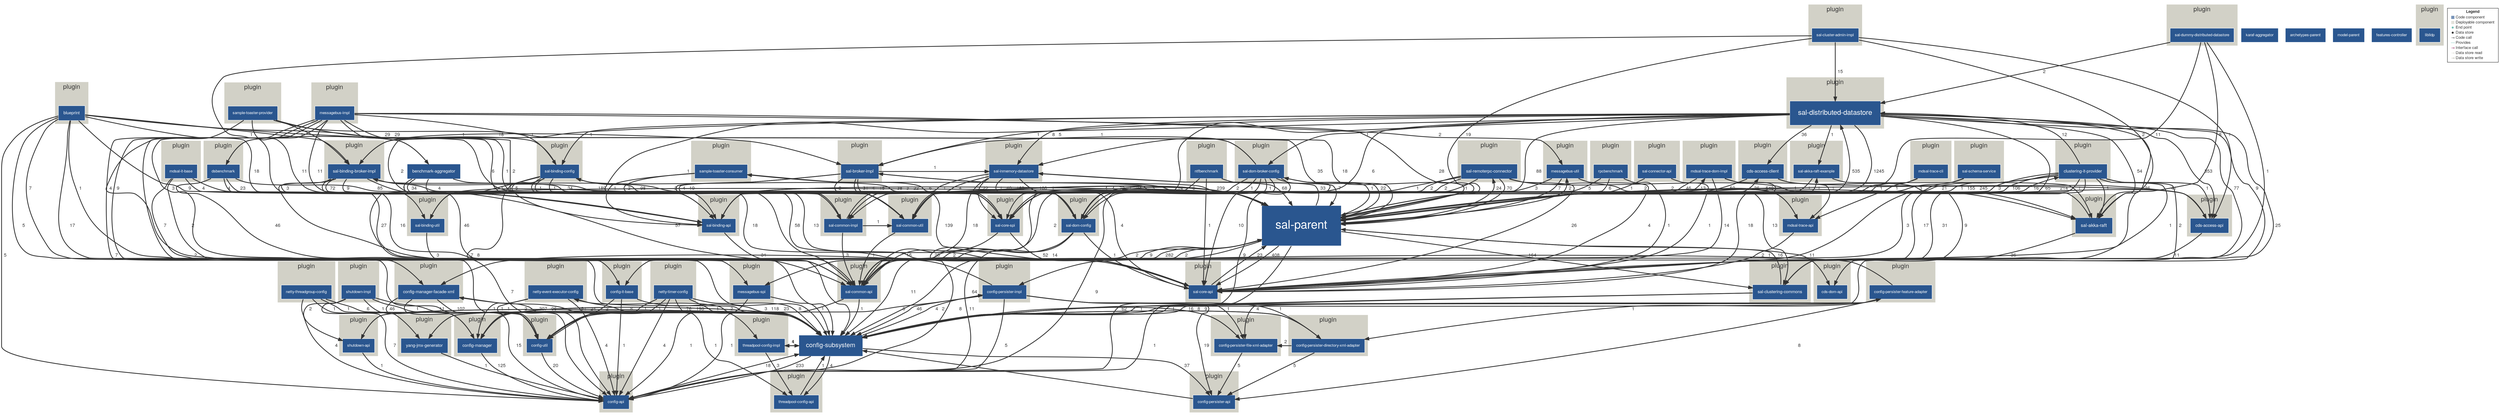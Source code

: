 digraph "Graph" {
compound=true
rankdir=TD
subgraph "cluster-org.opendaylight.controller:netty-threadgroup-config" {
style="filled"
color="#D2D1C7"
fontname="Helvetica Neue"
fontsize="16"
fontcolor="#323232"
label="plugin"
"org.opendaylight.controller:netty-threadgroup-config@org.opendaylight.controller:netty-threadgroup-config" [ shape="box" style="filled" fillcolor="#2A568F" penwidth="1" color="#FFFFFF" fontname="Helvetica Neue" fontcolor="#FFFFFF" fontsize="10" margin="0.16" label="netty-threadgroup-config" ]
}
subgraph "cluster-org.opendaylight.controller:sal-dummy-distributed-datastore" {
style="filled"
color="#D2D1C7"
fontname="Helvetica Neue"
fontsize="16"
fontcolor="#323232"
label="plugin"
"org.opendaylight.controller:sal-dummy-distributed-datastore@org.opendaylight.controller:sal-dummy-distributed-datastore" [ shape="box" style="filled" fillcolor="#2A568F" penwidth="1" color="#FFFFFF" fontname="Helvetica Neue" fontcolor="#FFFFFF" fontsize="10" margin="0.16" label="sal-dummy-distributed-datastore" ]
}
subgraph "cluster-org.opendaylight.controller:threadpool-config-impl" {
style="filled"
color="#D2D1C7"
fontname="Helvetica Neue"
fontsize="16"
fontcolor="#323232"
label="plugin"
"org.opendaylight.controller:threadpool-config-impl@org.opendaylight.controller:threadpool-config-impl" [ shape="box" style="filled" fillcolor="#2A568F" penwidth="1" color="#FFFFFF" fontname="Helvetica Neue" fontcolor="#FFFFFF" fontsize="10" margin="0.16" label="threadpool-config-impl" ]
}
subgraph "cluster-org.opendaylight.controller:config-it-base" {
style="filled"
color="#D2D1C7"
fontname="Helvetica Neue"
fontsize="16"
fontcolor="#323232"
label="plugin"
"org.opendaylight.controller:config-it-base@org.opendaylight.controller:config-it-base" [ shape="box" style="filled" fillcolor="#2A568F" penwidth="1" color="#FFFFFF" fontname="Helvetica Neue" fontcolor="#FFFFFF" fontsize="10" margin="0.16" label="config-it-base" ]
}
subgraph "cluster-org.opendaylight.controller.samples:sample-toaster-provider" {
style="filled"
color="#D2D1C7"
fontname="Helvetica Neue"
fontsize="16"
fontcolor="#323232"
label="plugin"
"org.opendaylight.controller.samples:sample-toaster-provider@org.opendaylight.controller.samples:sample-toaster-provider" [ shape="box" style="filled" fillcolor="#2A568F" penwidth="1" color="#FFFFFF" fontname="Helvetica Neue" fontcolor="#FFFFFF" fontsize="10" margin="0.16" label="sample-toaster-provider" ]
}
subgraph "cluster-org.opendaylight.controller:sal-distributed-datastore" {
style="filled"
color="#D2D1C7"
fontname="Helvetica Neue"
fontsize="16"
fontcolor="#323232"
label="plugin"
"org.opendaylight.controller:sal-distributed-datastore@org.opendaylight.controller:sal-distributed-datastore" [ shape="box" style="filled" fillcolor="#2A568F" penwidth="1" color="#FFFFFF" fontname="Helvetica Neue" fontcolor="#FFFFFF" fontsize="18" margin="0.28800000000000003" label="sal-distributed-datastore" ]
}
subgraph "cluster-org.opendaylight.controller:sal-binding-api" {
style="filled"
color="#D2D1C7"
fontname="Helvetica Neue"
fontsize="16"
fontcolor="#323232"
label="plugin"
"org.opendaylight.controller:sal-binding-api@org.opendaylight.controller:sal-binding-api" [ shape="box" style="filled" fillcolor="#2A568F" penwidth="1" color="#FFFFFF" fontname="Helvetica Neue" fontcolor="#FFFFFF" fontsize="10" margin="0.16" label="sal-binding-api" ]
}
subgraph "cluster-org.opendaylight.controller:config-util" {
style="filled"
color="#D2D1C7"
fontname="Helvetica Neue"
fontsize="16"
fontcolor="#323232"
label="plugin"
"org.opendaylight.controller:config-util@org.opendaylight.controller:config-util" [ shape="box" style="filled" fillcolor="#2A568F" penwidth="1" color="#FFFFFF" fontname="Helvetica Neue" fontcolor="#FFFFFF" fontsize="10" margin="0.16" label="config-util" ]
}
subgraph "cluster-org.opendaylight.controller:sal-akka-raft-example" {
style="filled"
color="#D2D1C7"
fontname="Helvetica Neue"
fontsize="16"
fontcolor="#323232"
label="plugin"
"org.opendaylight.controller:sal-akka-raft-example@org.opendaylight.controller:sal-akka-raft-example" [ shape="box" style="filled" fillcolor="#2A568F" penwidth="1" color="#FFFFFF" fontname="Helvetica Neue" fontcolor="#FFFFFF" fontsize="10" margin="0.16" label="sal-akka-raft-example" ]
}
subgraph "cluster-org.opendaylight.controller:sal-cluster-admin-impl" {
style="filled"
color="#D2D1C7"
fontname="Helvetica Neue"
fontsize="16"
fontcolor="#323232"
label="plugin"
"org.opendaylight.controller:sal-cluster-admin-impl@org.opendaylight.controller:sal-cluster-admin-impl" [ shape="box" style="filled" fillcolor="#2A568F" penwidth="1" color="#FFFFFF" fontname="Helvetica Neue" fontcolor="#FFFFFF" fontsize="10" margin="0.16" label="sal-cluster-admin-impl" ]
}
subgraph "cluster-org.opendaylight.controller:shutdown-api" {
style="filled"
color="#D2D1C7"
fontname="Helvetica Neue"
fontsize="16"
fontcolor="#323232"
label="plugin"
"org.opendaylight.controller:shutdown-api@org.opendaylight.controller:shutdown-api" [ shape="box" style="filled" fillcolor="#2A568F" penwidth="1" color="#FFFFFF" fontname="Helvetica Neue" fontcolor="#FFFFFF" fontsize="10" margin="0.16" label="shutdown-api" ]
}
subgraph "cluster-org.opendaylight.controller:threadpool-config-api" {
style="filled"
color="#D2D1C7"
fontname="Helvetica Neue"
fontsize="16"
fontcolor="#323232"
label="plugin"
"org.opendaylight.controller:threadpool-config-api@org.opendaylight.controller:threadpool-config-api" [ shape="box" style="filled" fillcolor="#2A568F" penwidth="1" color="#FFFFFF" fontname="Helvetica Neue" fontcolor="#FFFFFF" fontsize="10" margin="0.16" label="threadpool-config-api" ]
}
subgraph "cluster-org.opendaylight.controller:ntfbenchmark" {
style="filled"
color="#D2D1C7"
fontname="Helvetica Neue"
fontsize="16"
fontcolor="#323232"
label="plugin"
"org.opendaylight.controller:ntfbenchmark@org.opendaylight.controller:ntfbenchmark" [ shape="box" style="filled" fillcolor="#2A568F" penwidth="1" color="#FFFFFF" fontname="Helvetica Neue" fontcolor="#FFFFFF" fontsize="10" margin="0.16" label="ntfbenchmark" ]
}
subgraph "cluster-org.opendaylight.controller:mdsal-trace-dom-impl" {
style="filled"
color="#D2D1C7"
fontname="Helvetica Neue"
fontsize="16"
fontcolor="#323232"
label="plugin"
"org.opendaylight.controller:mdsal-trace-dom-impl@org.opendaylight.controller:mdsal-trace-dom-impl" [ shape="box" style="filled" fillcolor="#2A568F" penwidth="1" color="#FFFFFF" fontname="Helvetica Neue" fontcolor="#FFFFFF" fontsize="10" margin="0.16" label="mdsal-trace-dom-impl" ]
}
subgraph "cluster-org.opendaylight.controller:sal-connector-api" {
style="filled"
color="#D2D1C7"
fontname="Helvetica Neue"
fontsize="16"
fontcolor="#323232"
label="plugin"
"org.opendaylight.controller:sal-connector-api@org.opendaylight.controller:sal-connector-api" [ shape="box" style="filled" fillcolor="#2A568F" penwidth="1" color="#FFFFFF" fontname="Helvetica Neue" fontcolor="#FFFFFF" fontsize="10" margin="0.16" label="sal-connector-api" ]
}
subgraph "cluster-org.opendaylight.controller.samples:sample-toaster-consumer" {
style="filled"
color="#D2D1C7"
fontname="Helvetica Neue"
fontsize="16"
fontcolor="#323232"
label="plugin"
"org.opendaylight.controller.samples:sample-toaster-consumer@org.opendaylight.controller.samples:sample-toaster-consumer" [ shape="box" style="filled" fillcolor="#2A568F" penwidth="1" color="#FFFFFF" fontname="Helvetica Neue" fontcolor="#FFFFFF" fontsize="10" margin="0.16" label="sample-toaster-consumer" ]
}
subgraph "cluster-org.opendaylight.controller:config-persister-feature-adapter" {
style="filled"
color="#D2D1C7"
fontname="Helvetica Neue"
fontsize="16"
fontcolor="#323232"
label="plugin"
"org.opendaylight.controller:config-persister-feature-adapter@org.opendaylight.controller:config-persister-feature-adapter" [ shape="box" style="filled" fillcolor="#2A568F" penwidth="1" color="#FFFFFF" fontname="Helvetica Neue" fontcolor="#FFFFFF" fontsize="10" margin="0.16" label="config-persister-feature-adapter" ]
}
subgraph "cluster-org.opendaylight.controller:yang-jmx-generator" {
style="filled"
color="#D2D1C7"
fontname="Helvetica Neue"
fontsize="16"
fontcolor="#323232"
label="plugin"
"org.opendaylight.controller:yang-jmx-generator@org.opendaylight.controller:yang-jmx-generator" [ shape="box" style="filled" fillcolor="#2A568F" penwidth="1" color="#FFFFFF" fontname="Helvetica Neue" fontcolor="#FFFFFF" fontsize="11" margin="0.176" label="yang-jmx-generator" ]
}
subgraph "cluster-org.opendaylight.controller:cds-dom-api" {
style="filled"
color="#D2D1C7"
fontname="Helvetica Neue"
fontsize="16"
fontcolor="#323232"
label="plugin"
"org.opendaylight.controller:cds-dom-api@org.opendaylight.controller:cds-dom-api" [ shape="box" style="filled" fillcolor="#2A568F" penwidth="1" color="#FFFFFF" fontname="Helvetica Neue" fontcolor="#FFFFFF" fontsize="10" margin="0.16" label="cds-dom-api" ]
}
subgraph "cluster-org.opendaylight.controller:mdsal-it-base" {
style="filled"
color="#D2D1C7"
fontname="Helvetica Neue"
fontsize="16"
fontcolor="#323232"
label="plugin"
"org.opendaylight.controller:mdsal-it-base@org.opendaylight.controller:mdsal-it-base" [ shape="box" style="filled" fillcolor="#2A568F" penwidth="1" color="#FFFFFF" fontname="Helvetica Neue" fontcolor="#FFFFFF" fontsize="10" margin="0.16" label="mdsal-it-base" ]
}
subgraph "cluster-org.opendaylight.controller:netty-event-executor-config" {
style="filled"
color="#D2D1C7"
fontname="Helvetica Neue"
fontsize="16"
fontcolor="#323232"
label="plugin"
"org.opendaylight.controller:netty-event-executor-config@org.opendaylight.controller:netty-event-executor-config" [ shape="box" style="filled" fillcolor="#2A568F" penwidth="1" color="#FFFFFF" fontname="Helvetica Neue" fontcolor="#FFFFFF" fontsize="10" margin="0.16" label="netty-event-executor-config" ]
}
subgraph "cluster-org.opendaylight.controller:messagebus-spi" {
style="filled"
color="#D2D1C7"
fontname="Helvetica Neue"
fontsize="16"
fontcolor="#323232"
label="plugin"
"org.opendaylight.controller:messagebus-spi@org.opendaylight.controller:messagebus-spi" [ shape="box" style="filled" fillcolor="#2A568F" penwidth="1" color="#FFFFFF" fontname="Helvetica Neue" fontcolor="#FFFFFF" fontsize="10" margin="0.16" label="messagebus-spi" ]
}
subgraph "cluster-org.opendaylight.controller:dsbenchmark" {
style="filled"
color="#D2D1C7"
fontname="Helvetica Neue"
fontsize="16"
fontcolor="#323232"
label="plugin"
"org.opendaylight.controller:dsbenchmark@org.opendaylight.controller:dsbenchmark" [ shape="box" style="filled" fillcolor="#2A568F" penwidth="1" color="#FFFFFF" fontname="Helvetica Neue" fontcolor="#FFFFFF" fontsize="10" margin="0.16" label="dsbenchmark" ]
}
subgraph "cluster-org.opendaylight.controller:sal-dom-config" {
style="filled"
color="#D2D1C7"
fontname="Helvetica Neue"
fontsize="16"
fontcolor="#323232"
label="plugin"
"org.opendaylight.controller:sal-dom-config@org.opendaylight.controller:sal-dom-config" [ shape="box" style="filled" fillcolor="#2A568F" penwidth="1" color="#FFFFFF" fontname="Helvetica Neue" fontcolor="#FFFFFF" fontsize="10" margin="0.16" label="sal-dom-config" ]
}
subgraph "cluster-org.opendaylight.controller:config-persister-directory-xml-adapter" {
style="filled"
color="#D2D1C7"
fontname="Helvetica Neue"
fontsize="16"
fontcolor="#323232"
label="plugin"
"org.opendaylight.controller:config-persister-directory-xml-adapter@org.opendaylight.controller:config-persister-directory-xml-adapter" [ shape="box" style="filled" fillcolor="#2A568F" penwidth="1" color="#FFFFFF" fontname="Helvetica Neue" fontcolor="#FFFFFF" fontsize="10" margin="0.16" label="config-persister-directory-xml-adapter" ]
}
subgraph "cluster-org.opendaylight.controller:sal-binding-config" {
style="filled"
color="#D2D1C7"
fontname="Helvetica Neue"
fontsize="16"
fontcolor="#323232"
label="plugin"
"org.opendaylight.controller:sal-binding-config@org.opendaylight.controller:sal-binding-config" [ shape="box" style="filled" fillcolor="#2A568F" penwidth="1" color="#FFFFFF" fontname="Helvetica Neue" fontcolor="#FFFFFF" fontsize="10" margin="0.16" label="sal-binding-config" ]
}
subgraph "cluster-org.opendaylight.controller:mdsal-trace-api" {
style="filled"
color="#D2D1C7"
fontname="Helvetica Neue"
fontsize="16"
fontcolor="#323232"
label="plugin"
"org.opendaylight.controller:mdsal-trace-api@org.opendaylight.controller:mdsal-trace-api" [ shape="box" style="filled" fillcolor="#2A568F" penwidth="1" color="#FFFFFF" fontname="Helvetica Neue" fontcolor="#FFFFFF" fontsize="10" margin="0.16" label="mdsal-trace-api" ]
}
subgraph "cluster-org.opendaylight.controller:sal-common-impl" {
style="filled"
color="#D2D1C7"
fontname="Helvetica Neue"
fontsize="16"
fontcolor="#323232"
label="plugin"
"org.opendaylight.controller:sal-common-impl@org.opendaylight.controller:sal-common-impl" [ shape="box" style="filled" fillcolor="#2A568F" penwidth="1" color="#FFFFFF" fontname="Helvetica Neue" fontcolor="#FFFFFF" fontsize="10" margin="0.16" label="sal-common-impl" ]
}
subgraph "cluster-org.opendaylight.controller:blueprint" {
style="filled"
color="#D2D1C7"
fontname="Helvetica Neue"
fontsize="16"
fontcolor="#323232"
label="plugin"
"org.opendaylight.controller:blueprint@org.opendaylight.controller:blueprint" [ shape="box" style="filled" fillcolor="#2A568F" penwidth="1" color="#FFFFFF" fontname="Helvetica Neue" fontcolor="#FFFFFF" fontsize="11" margin="0.176" label="blueprint" ]
}
subgraph "cluster-org.opendaylight.controller:sal-core-spi" {
style="filled"
color="#D2D1C7"
fontname="Helvetica Neue"
fontsize="16"
fontcolor="#323232"
label="plugin"
"org.opendaylight.controller:sal-core-spi@org.opendaylight.controller:sal-core-spi" [ shape="box" style="filled" fillcolor="#2A568F" penwidth="1" color="#FFFFFF" fontname="Helvetica Neue" fontcolor="#FFFFFF" fontsize="10" margin="0.16" label="sal-core-spi" ]
}
subgraph "cluster-org.opendaylight.controller:sal-core-api" {
style="filled"
color="#D2D1C7"
fontname="Helvetica Neue"
fontsize="16"
fontcolor="#323232"
label="plugin"
"org.opendaylight.controller:sal-core-api@org.opendaylight.controller:sal-core-api" [ shape="box" style="filled" fillcolor="#2A568F" penwidth="1" color="#FFFFFF" fontname="Helvetica Neue" fontcolor="#FFFFFF" fontsize="10" margin="0.16" label="sal-core-api" ]
}
"org.opendaylight.controller:karaf-aggregator@NOT_DEPLOYED" [ shape="box" style="filled" fillcolor="#2A568F" penwidth="1" color="#FFFFFF" fontname="Helvetica Neue" fontcolor="#FFFFFF" fontsize="10" margin="0.16" label="karaf-aggregator" ]
"org.opendaylight.controller.archetypes:archetypes-parent@NOT_DEPLOYED" [ shape="box" style="filled" fillcolor="#2A568F" penwidth="1" color="#FFFFFF" fontname="Helvetica Neue" fontcolor="#FFFFFF" fontsize="10" margin="0.16" label="archetypes-parent" ]
"org.opendaylight.controller:config-subsystem@NOT_DEPLOYED" [ shape="box" style="filled" fillcolor="#2A568F" penwidth="1" color="#FFFFFF" fontname="Helvetica Neue" fontcolor="#FFFFFF" fontsize="16" margin="0.256" label="config-subsystem" ]
"org.opendaylight.controller:benchmark-aggregator@NOT_DEPLOYED" [ shape="box" style="filled" fillcolor="#2A568F" penwidth="1" color="#FFFFFF" fontname="Helvetica Neue" fontcolor="#FFFFFF" fontsize="11" margin="0.176" label="benchmark-aggregator" ]
"org.opendaylight.controller.model:model-parent@NOT_DEPLOYED" [ shape="box" style="filled" fillcolor="#2A568F" penwidth="1" color="#FFFFFF" fontname="Helvetica Neue" fontcolor="#FFFFFF" fontsize="10" margin="0.16" label="model-parent" ]
"org.opendaylight.controller:sal-parent@NOT_DEPLOYED" [ shape="box" style="filled" fillcolor="#2A568F" penwidth="1" color="#FFFFFF" fontname="Helvetica Neue" fontcolor="#FFFFFF" fontsize="30" margin="0.48" label="sal-parent" ]
"org.opendaylight.controller:features-controller@NOT_DEPLOYED" [ shape="box" style="filled" fillcolor="#2A568F" penwidth="1" color="#FFFFFF" fontname="Helvetica Neue" fontcolor="#FFFFFF" fontsize="10" margin="0.16" label="features-controller" ]
subgraph "cluster-org.opendaylight.controller:sal-binding-broker-impl" {
style="filled"
color="#D2D1C7"
fontname="Helvetica Neue"
fontsize="16"
fontcolor="#323232"
label="plugin"
"org.opendaylight.controller:sal-binding-broker-impl@org.opendaylight.controller:sal-binding-broker-impl" [ shape="box" style="filled" fillcolor="#2A568F" penwidth="1" color="#FFFFFF" fontname="Helvetica Neue" fontcolor="#FFFFFF" fontsize="11" margin="0.176" label="sal-binding-broker-impl" ]
}
subgraph "cluster-org.opendaylight.controller:sal-broker-impl" {
style="filled"
color="#D2D1C7"
fontname="Helvetica Neue"
fontsize="16"
fontcolor="#323232"
label="plugin"
"org.opendaylight.controller:sal-broker-impl@org.opendaylight.controller:sal-broker-impl" [ shape="box" style="filled" fillcolor="#2A568F" penwidth="1" color="#FFFFFF" fontname="Helvetica Neue" fontcolor="#FFFFFF" fontsize="11" margin="0.176" label="sal-broker-impl" ]
}
subgraph "cluster-org.opendaylight.controller.samples:clustering-it-provider" {
style="filled"
color="#D2D1C7"
fontname="Helvetica Neue"
fontsize="16"
fontcolor="#323232"
label="plugin"
"org.opendaylight.controller.samples:clustering-it-provider@org.opendaylight.controller.samples:clustering-it-provider" [ shape="box" style="filled" fillcolor="#2A568F" penwidth="1" color="#FFFFFF" fontname="Helvetica Neue" fontcolor="#FFFFFF" fontsize="11" margin="0.176" label="clustering-it-provider" ]
}
subgraph "cluster-org.opendaylight.controller:mdsal-trace-cli" {
style="filled"
color="#D2D1C7"
fontname="Helvetica Neue"
fontsize="16"
fontcolor="#323232"
label="plugin"
"org.opendaylight.controller:mdsal-trace-cli@org.opendaylight.controller:mdsal-trace-cli" [ shape="box" style="filled" fillcolor="#2A568F" penwidth="1" color="#FFFFFF" fontname="Helvetica Neue" fontcolor="#FFFFFF" fontsize="10" margin="0.16" label="mdsal-trace-cli" ]
}
subgraph "cluster-org.opendaylight.controller:cds-access-api" {
style="filled"
color="#D2D1C7"
fontname="Helvetica Neue"
fontsize="16"
fontcolor="#323232"
label="plugin"
"org.opendaylight.controller:cds-access-api@org.opendaylight.controller:cds-access-api" [ shape="box" style="filled" fillcolor="#2A568F" penwidth="1" color="#FFFFFF" fontname="Helvetica Neue" fontcolor="#FFFFFF" fontsize="11" margin="0.176" label="cds-access-api" ]
}
subgraph "cluster-org.opendaylight.controller:sal-inmemory-datastore" {
style="filled"
color="#D2D1C7"
fontname="Helvetica Neue"
fontsize="16"
fontcolor="#323232"
label="plugin"
"org.opendaylight.controller:sal-inmemory-datastore@org.opendaylight.controller:sal-inmemory-datastore" [ shape="box" style="filled" fillcolor="#2A568F" penwidth="1" color="#FFFFFF" fontname="Helvetica Neue" fontcolor="#FFFFFF" fontsize="10" margin="0.16" label="sal-inmemory-datastore" ]
}
subgraph "cluster-org.opendaylight.controller:config-persister-impl" {
style="filled"
color="#D2D1C7"
fontname="Helvetica Neue"
fontsize="16"
fontcolor="#323232"
label="plugin"
"org.opendaylight.controller:config-persister-impl@org.opendaylight.controller:config-persister-impl" [ shape="box" style="filled" fillcolor="#2A568F" penwidth="1" color="#FFFFFF" fontname="Helvetica Neue" fontcolor="#FFFFFF" fontsize="10" margin="0.16" label="config-persister-impl" ]
}
subgraph "cluster-org.opendaylight.controller:sal-common-util" {
style="filled"
color="#D2D1C7"
fontname="Helvetica Neue"
fontsize="16"
fontcolor="#323232"
label="plugin"
"org.opendaylight.controller:sal-common-util@org.opendaylight.controller:sal-common-util" [ shape="box" style="filled" fillcolor="#2A568F" penwidth="1" color="#FFFFFF" fontname="Helvetica Neue" fontcolor="#FFFFFF" fontsize="10" margin="0.16" label="sal-common-util" ]
}
subgraph "cluster-org.opendaylight.controller:messagebus-impl" {
style="filled"
color="#D2D1C7"
fontname="Helvetica Neue"
fontsize="16"
fontcolor="#323232"
label="plugin"
"org.opendaylight.controller:messagebus-impl@org.opendaylight.controller:messagebus-impl" [ shape="box" style="filled" fillcolor="#2A568F" penwidth="1" color="#FFFFFF" fontname="Helvetica Neue" fontcolor="#FFFFFF" fontsize="10" margin="0.16" label="messagebus-impl" ]
}
subgraph "cluster-org.opendaylight.controller:config-api" {
style="filled"
color="#D2D1C7"
fontname="Helvetica Neue"
fontsize="16"
fontcolor="#323232"
label="plugin"
"org.opendaylight.controller:config-api@org.opendaylight.controller:config-api" [ shape="box" style="filled" fillcolor="#2A568F" penwidth="1" color="#FFFFFF" fontname="Helvetica Neue" fontcolor="#FFFFFF" fontsize="10" margin="0.16" label="config-api" ]
}
subgraph "cluster-org.opendaylight.controller:sal-akka-raft" {
style="filled"
color="#D2D1C7"
fontname="Helvetica Neue"
fontsize="16"
fontcolor="#323232"
label="plugin"
"org.opendaylight.controller:sal-akka-raft@org.opendaylight.controller:sal-akka-raft" [ shape="box" style="filled" fillcolor="#2A568F" penwidth="1" color="#FFFFFF" fontname="Helvetica Neue" fontcolor="#FFFFFF" fontsize="12" margin="0.192" label="sal-akka-raft" ]
}
subgraph "cluster-org.opendaylight.controller:rpcbenchmark" {
style="filled"
color="#D2D1C7"
fontname="Helvetica Neue"
fontsize="16"
fontcolor="#323232"
label="plugin"
"org.opendaylight.controller:rpcbenchmark@org.opendaylight.controller:rpcbenchmark" [ shape="box" style="filled" fillcolor="#2A568F" penwidth="1" color="#FFFFFF" fontname="Helvetica Neue" fontcolor="#FFFFFF" fontsize="10" margin="0.16" label="rpcbenchmark" ]
}
subgraph "cluster-org.opendaylight.controller:sal-clustering-commons" {
style="filled"
color="#D2D1C7"
fontname="Helvetica Neue"
fontsize="16"
fontcolor="#323232"
label="plugin"
"org.opendaylight.controller:sal-clustering-commons@org.opendaylight.controller:sal-clustering-commons" [ shape="box" style="filled" fillcolor="#2A568F" penwidth="1" color="#FFFFFF" fontname="Helvetica Neue" fontcolor="#FFFFFF" fontsize="11" margin="0.176" label="sal-clustering-commons" ]
}
subgraph "cluster-org.opendaylight.controller:config-manager-facade-xml" {
style="filled"
color="#D2D1C7"
fontname="Helvetica Neue"
fontsize="16"
fontcolor="#323232"
label="plugin"
"org.opendaylight.controller:config-manager-facade-xml@org.opendaylight.controller:config-manager-facade-xml" [ shape="box" style="filled" fillcolor="#2A568F" penwidth="1" color="#FFFFFF" fontname="Helvetica Neue" fontcolor="#FFFFFF" fontsize="11" margin="0.176" label="config-manager-facade-xml" ]
}
subgraph "cluster-org.opendaylight.controller:sal-schema-service" {
style="filled"
color="#D2D1C7"
fontname="Helvetica Neue"
fontsize="16"
fontcolor="#323232"
label="plugin"
"org.opendaylight.controller:sal-schema-service@org.opendaylight.controller:sal-schema-service" [ shape="box" style="filled" fillcolor="#2A568F" penwidth="1" color="#FFFFFF" fontname="Helvetica Neue" fontcolor="#FFFFFF" fontsize="10" margin="0.16" label="sal-schema-service" ]
}
subgraph "cluster-org.opendaylight.controller:netty-timer-config" {
style="filled"
color="#D2D1C7"
fontname="Helvetica Neue"
fontsize="16"
fontcolor="#323232"
label="plugin"
"org.opendaylight.controller:netty-timer-config@org.opendaylight.controller:netty-timer-config" [ shape="box" style="filled" fillcolor="#2A568F" penwidth="1" color="#FFFFFF" fontname="Helvetica Neue" fontcolor="#FFFFFF" fontsize="10" margin="0.16" label="netty-timer-config" ]
}
subgraph "cluster-org.opendaylight.controller:sal-common-api" {
style="filled"
color="#D2D1C7"
fontname="Helvetica Neue"
fontsize="16"
fontcolor="#323232"
label="plugin"
"org.opendaylight.controller:sal-common-api@org.opendaylight.controller:sal-common-api" [ shape="box" style="filled" fillcolor="#2A568F" penwidth="1" color="#FFFFFF" fontname="Helvetica Neue" fontcolor="#FFFFFF" fontsize="10" margin="0.16" label="sal-common-api" ]
}
subgraph "cluster-org.opendaylight.controller:sal-remoterpc-connector" {
style="filled"
color="#D2D1C7"
fontname="Helvetica Neue"
fontsize="16"
fontcolor="#323232"
label="plugin"
"org.opendaylight.controller:sal-remoterpc-connector@org.opendaylight.controller:sal-remoterpc-connector" [ shape="box" style="filled" fillcolor="#2A568F" penwidth="1" color="#FFFFFF" fontname="Helvetica Neue" fontcolor="#FFFFFF" fontsize="11" margin="0.176" label="sal-remoterpc-connector" ]
}
subgraph "cluster-org.opendaylight.controller:liblldp" {
style="filled"
color="#D2D1C7"
fontname="Helvetica Neue"
fontsize="16"
fontcolor="#323232"
label="plugin"
"org.opendaylight.controller:liblldp@org.opendaylight.controller:liblldp" [ shape="box" style="filled" fillcolor="#2A568F" penwidth="1" color="#FFFFFF" fontname="Helvetica Neue" fontcolor="#FFFFFF" fontsize="10" margin="0.16" label="liblldp" ]
}
subgraph "cluster-org.opendaylight.controller:sal-dom-broker-config" {
style="filled"
color="#D2D1C7"
fontname="Helvetica Neue"
fontsize="16"
fontcolor="#323232"
label="plugin"
"org.opendaylight.controller:sal-dom-broker-config@org.opendaylight.controller:sal-dom-broker-config" [ shape="box" style="filled" fillcolor="#2A568F" penwidth="1" color="#FFFFFF" fontname="Helvetica Neue" fontcolor="#FFFFFF" fontsize="10" margin="0.16" label="sal-dom-broker-config" ]
}
subgraph "cluster-org.opendaylight.controller:shutdown-impl" {
style="filled"
color="#D2D1C7"
fontname="Helvetica Neue"
fontsize="16"
fontcolor="#323232"
label="plugin"
"org.opendaylight.controller:shutdown-impl@org.opendaylight.controller:shutdown-impl" [ shape="box" style="filled" fillcolor="#2A568F" penwidth="1" color="#FFFFFF" fontname="Helvetica Neue" fontcolor="#FFFFFF" fontsize="10" margin="0.16" label="shutdown-impl" ]
}
subgraph "cluster-org.opendaylight.controller:cds-access-client" {
style="filled"
color="#D2D1C7"
fontname="Helvetica Neue"
fontsize="16"
fontcolor="#323232"
label="plugin"
"org.opendaylight.controller:cds-access-client@org.opendaylight.controller:cds-access-client" [ shape="box" style="filled" fillcolor="#2A568F" penwidth="1" color="#FFFFFF" fontname="Helvetica Neue" fontcolor="#FFFFFF" fontsize="11" margin="0.176" label="cds-access-client" ]
}
subgraph "cluster-org.opendaylight.controller:config-persister-api" {
style="filled"
color="#D2D1C7"
fontname="Helvetica Neue"
fontsize="16"
fontcolor="#323232"
label="plugin"
"org.opendaylight.controller:config-persister-api@org.opendaylight.controller:config-persister-api" [ shape="box" style="filled" fillcolor="#2A568F" penwidth="1" color="#FFFFFF" fontname="Helvetica Neue" fontcolor="#FFFFFF" fontsize="10" margin="0.16" label="config-persister-api" ]
}
subgraph "cluster-org.opendaylight.controller:messagebus-util" {
style="filled"
color="#D2D1C7"
fontname="Helvetica Neue"
fontsize="16"
fontcolor="#323232"
label="plugin"
"org.opendaylight.controller:messagebus-util@org.opendaylight.controller:messagebus-util" [ shape="box" style="filled" fillcolor="#2A568F" penwidth="1" color="#FFFFFF" fontname="Helvetica Neue" fontcolor="#FFFFFF" fontsize="10" margin="0.16" label="messagebus-util" ]
}
subgraph "cluster-org.opendaylight.controller:sal-binding-util" {
style="filled"
color="#D2D1C7"
fontname="Helvetica Neue"
fontsize="16"
fontcolor="#323232"
label="plugin"
"org.opendaylight.controller:sal-binding-util@org.opendaylight.controller:sal-binding-util" [ shape="box" style="filled" fillcolor="#2A568F" penwidth="1" color="#FFFFFF" fontname="Helvetica Neue" fontcolor="#FFFFFF" fontsize="10" margin="0.16" label="sal-binding-util" ]
}
subgraph "cluster-org.opendaylight.controller:config-manager" {
style="filled"
color="#D2D1C7"
fontname="Helvetica Neue"
fontsize="16"
fontcolor="#323232"
label="plugin"
"org.opendaylight.controller:config-manager@org.opendaylight.controller:config-manager" [ shape="box" style="filled" fillcolor="#2A568F" penwidth="1" color="#FFFFFF" fontname="Helvetica Neue" fontcolor="#FFFFFF" fontsize="11" margin="0.176" label="config-manager" ]
}
subgraph "cluster-org.opendaylight.controller:config-persister-file-xml-adapter" {
style="filled"
color="#D2D1C7"
fontname="Helvetica Neue"
fontsize="16"
fontcolor="#323232"
label="plugin"
"org.opendaylight.controller:config-persister-file-xml-adapter@org.opendaylight.controller:config-persister-file-xml-adapter" [ shape="box" style="filled" fillcolor="#2A568F" penwidth="1" color="#FFFFFF" fontname="Helvetica Neue" fontcolor="#FFFFFF" fontsize="10" margin="0.16" label="config-persister-file-xml-adapter" ]
}
"org.opendaylight.controller:netty-threadgroup-config@org.opendaylight.controller:netty-threadgroup-config" -> "org.opendaylight.controller:config-util@org.opendaylight.controller:config-util" [ penwidth="2" color="#323232" fontcolor="#323232" fontname="Helvetica Neue" fontsize="12" label="  1" ]
"org.opendaylight.controller:netty-threadgroup-config@org.opendaylight.controller:netty-threadgroup-config" -> "org.opendaylight.controller:config-subsystem@NOT_DEPLOYED" [ penwidth="2" color="#323232" fontcolor="#323232" fontname="Helvetica Neue" fontsize="12" label="  6" ]
"org.opendaylight.controller:netty-threadgroup-config@org.opendaylight.controller:netty-threadgroup-config" -> "org.opendaylight.controller:config-api@org.opendaylight.controller:config-api" [ penwidth="2" color="#323232" fontcolor="#323232" fontname="Helvetica Neue" fontsize="12" label="  4" ]
"org.opendaylight.controller:netty-threadgroup-config@org.opendaylight.controller:netty-threadgroup-config" -> "org.opendaylight.controller:config-manager@org.opendaylight.controller:config-manager" [ penwidth="2" color="#323232" fontcolor="#323232" fontname="Helvetica Neue" fontsize="12" label="  1" ]
"org.opendaylight.controller:sal-dummy-distributed-datastore@org.opendaylight.controller:sal-dummy-distributed-datastore" -> "org.opendaylight.controller:sal-distributed-datastore@org.opendaylight.controller:sal-distributed-datastore" [ penwidth="2" color="#323232" fontcolor="#323232" fontname="Helvetica Neue" fontsize="12" label="  2" ]
"org.opendaylight.controller:sal-dummy-distributed-datastore@org.opendaylight.controller:sal-dummy-distributed-datastore" -> "org.opendaylight.controller:sal-parent@NOT_DEPLOYED" [ penwidth="2" color="#323232" fontcolor="#323232" fontname="Helvetica Neue" fontsize="12" label="  11" ]
"org.opendaylight.controller:sal-dummy-distributed-datastore@org.opendaylight.controller:sal-dummy-distributed-datastore" -> "org.opendaylight.controller:sal-akka-raft@org.opendaylight.controller:sal-akka-raft" [ penwidth="2" color="#323232" fontcolor="#323232" fontname="Helvetica Neue" fontsize="12" label="  8" ]
"org.opendaylight.controller:sal-dummy-distributed-datastore@org.opendaylight.controller:sal-dummy-distributed-datastore" -> "org.opendaylight.controller:sal-clustering-commons@org.opendaylight.controller:sal-clustering-commons" [ penwidth="2" color="#323232" fontcolor="#323232" fontname="Helvetica Neue" fontsize="12" label="  1" ]
"org.opendaylight.controller:threadpool-config-impl@org.opendaylight.controller:threadpool-config-impl" -> "org.opendaylight.controller:threadpool-config-api@org.opendaylight.controller:threadpool-config-api" [ penwidth="2" color="#323232" fontcolor="#323232" fontname="Helvetica Neue" fontsize="12" label="  3" ]
"org.opendaylight.controller:threadpool-config-impl@org.opendaylight.controller:threadpool-config-impl" -> "org.opendaylight.controller:config-subsystem@NOT_DEPLOYED" [ penwidth="2" color="#323232" fontcolor="#323232" fontname="Helvetica Neue" fontsize="12" label="  4" ]
"org.opendaylight.controller:config-it-base@org.opendaylight.controller:config-it-base" -> "org.opendaylight.controller:config-util@org.opendaylight.controller:config-util" [ penwidth="2" color="#323232" fontcolor="#323232" fontname="Helvetica Neue" fontsize="12" label="  2" ]
"org.opendaylight.controller:config-it-base@org.opendaylight.controller:config-it-base" -> "org.opendaylight.controller:config-subsystem@NOT_DEPLOYED" [ penwidth="2" color="#323232" fontcolor="#323232" fontname="Helvetica Neue" fontsize="12" label="  3" ]
"org.opendaylight.controller:config-it-base@org.opendaylight.controller:config-it-base" -> "org.opendaylight.controller:config-api@org.opendaylight.controller:config-api" [ penwidth="2" color="#323232" fontcolor="#323232" fontname="Helvetica Neue" fontsize="12" label="  1" ]
"org.opendaylight.controller.samples:sample-toaster-provider@org.opendaylight.controller.samples:sample-toaster-provider" -> "org.opendaylight.controller:sal-binding-api@org.opendaylight.controller:sal-binding-api" [ penwidth="2" color="#323232" fontcolor="#323232" fontname="Helvetica Neue" fontsize="12" label="  11" ]
"org.opendaylight.controller.samples:sample-toaster-provider@org.opendaylight.controller.samples:sample-toaster-provider" -> "org.opendaylight.controller:sal-parent@NOT_DEPLOYED" [ penwidth="2" color="#323232" fontcolor="#323232" fontname="Helvetica Neue" fontsize="12" label="  18" ]
"org.opendaylight.controller.samples:sample-toaster-provider@org.opendaylight.controller.samples:sample-toaster-provider" -> "org.opendaylight.controller:sal-binding-broker-impl@org.opendaylight.controller:sal-binding-broker-impl" [ penwidth="2" color="#323232" fontcolor="#323232" fontname="Helvetica Neue" fontsize="12" label="  1" ]
"org.opendaylight.controller.samples:sample-toaster-provider@org.opendaylight.controller.samples:sample-toaster-provider" -> "org.opendaylight.controller:sal-common-util@org.opendaylight.controller:sal-common-util" [ penwidth="2" color="#323232" fontcolor="#323232" fontname="Helvetica Neue" fontsize="12" label="  2" ]
"org.opendaylight.controller.samples:sample-toaster-provider@org.opendaylight.controller.samples:sample-toaster-provider" -> "org.opendaylight.controller:sal-common-api@org.opendaylight.controller:sal-common-api" [ penwidth="2" color="#323232" fontcolor="#323232" fontname="Helvetica Neue" fontsize="12" label="  4" ]
"org.opendaylight.controller:sal-distributed-datastore@org.opendaylight.controller:sal-distributed-datastore" -> "org.opendaylight.controller:sal-binding-api@org.opendaylight.controller:sal-binding-api" [ penwidth="2" color="#323232" fontcolor="#323232" fontname="Helvetica Neue" fontsize="12" label="  2" ]
"org.opendaylight.controller:sal-distributed-datastore@org.opendaylight.controller:sal-distributed-datastore" -> "org.opendaylight.controller:sal-akka-raft-example@org.opendaylight.controller:sal-akka-raft-example" [ penwidth="2" color="#323232" fontcolor="#323232" fontname="Helvetica Neue" fontsize="12" label="  1" ]
"org.opendaylight.controller:sal-distributed-datastore@org.opendaylight.controller:sal-distributed-datastore" -> "org.opendaylight.controller:cds-dom-api@org.opendaylight.controller:cds-dom-api" [ penwidth="2" color="#323232" fontcolor="#323232" fontname="Helvetica Neue" fontsize="12" label="  9" ]
"org.opendaylight.controller:sal-distributed-datastore@org.opendaylight.controller:sal-distributed-datastore" -> "org.opendaylight.controller:sal-binding-config@org.opendaylight.controller:sal-binding-config" [ penwidth="2" color="#323232" fontcolor="#323232" fontname="Helvetica Neue" fontsize="12" label="  1" ]
"org.opendaylight.controller:sal-distributed-datastore@org.opendaylight.controller:sal-distributed-datastore" -> "org.opendaylight.controller:sal-common-impl@org.opendaylight.controller:sal-common-impl" [ penwidth="2" color="#323232" fontcolor="#323232" fontname="Helvetica Neue" fontsize="12" label="  1" ]
"org.opendaylight.controller:sal-distributed-datastore@org.opendaylight.controller:sal-distributed-datastore" -> "org.opendaylight.controller:sal-core-spi@org.opendaylight.controller:sal-core-spi" [ penwidth="2" color="#323232" fontcolor="#323232" fontname="Helvetica Neue" fontsize="12" label="  88" ]
"org.opendaylight.controller:sal-distributed-datastore@org.opendaylight.controller:sal-distributed-datastore" -> "org.opendaylight.controller:sal-core-api@org.opendaylight.controller:sal-core-api" [ penwidth="2" color="#323232" fontcolor="#323232" fontname="Helvetica Neue" fontsize="12" label="  36" ]
"org.opendaylight.controller:sal-distributed-datastore@org.opendaylight.controller:sal-distributed-datastore" -> "org.opendaylight.controller:config-subsystem@NOT_DEPLOYED" [ penwidth="2" color="#323232" fontcolor="#323232" fontname="Helvetica Neue" fontsize="12" label="  25" ]
"org.opendaylight.controller:sal-distributed-datastore@org.opendaylight.controller:sal-distributed-datastore" -> "org.opendaylight.controller:sal-parent@NOT_DEPLOYED" [ penwidth="2" color="#323232" fontcolor="#323232" fontname="Helvetica Neue" fontsize="12" label="  1245" ]
"org.opendaylight.controller:sal-distributed-datastore@org.opendaylight.controller:sal-distributed-datastore" -> "org.opendaylight.controller:sal-broker-impl@org.opendaylight.controller:sal-broker-impl" [ penwidth="2" color="#323232" fontcolor="#323232" fontname="Helvetica Neue" fontsize="12" label="  1" ]
"org.opendaylight.controller:sal-distributed-datastore@org.opendaylight.controller:sal-distributed-datastore" -> "org.opendaylight.controller:cds-access-api@org.opendaylight.controller:cds-access-api" [ penwidth="2" color="#323232" fontcolor="#323232" fontname="Helvetica Neue" fontsize="12" label="  353" ]
"org.opendaylight.controller:sal-distributed-datastore@org.opendaylight.controller:sal-distributed-datastore" -> "org.opendaylight.controller:sal-inmemory-datastore@org.opendaylight.controller:sal-inmemory-datastore" [ penwidth="2" color="#323232" fontcolor="#323232" fontname="Helvetica Neue" fontsize="12" label="  8" ]
"org.opendaylight.controller:sal-distributed-datastore@org.opendaylight.controller:sal-distributed-datastore" -> "org.opendaylight.controller:sal-common-util@org.opendaylight.controller:sal-common-util" [ penwidth="2" color="#323232" fontcolor="#323232" fontname="Helvetica Neue" fontsize="12" label="  6" ]
"org.opendaylight.controller:sal-distributed-datastore@org.opendaylight.controller:sal-distributed-datastore" -> "org.opendaylight.controller:config-api@org.opendaylight.controller:config-api" [ penwidth="2" color="#323232" fontcolor="#323232" fontname="Helvetica Neue" fontsize="12" label="  25" ]
"org.opendaylight.controller:sal-distributed-datastore@org.opendaylight.controller:sal-distributed-datastore" -> "org.opendaylight.controller:sal-akka-raft@org.opendaylight.controller:sal-akka-raft" [ penwidth="2" color="#323232" fontcolor="#323232" fontname="Helvetica Neue" fontsize="12" label="  54" ]
"org.opendaylight.controller:sal-distributed-datastore@org.opendaylight.controller:sal-distributed-datastore" -> "org.opendaylight.controller:sal-clustering-commons@org.opendaylight.controller:sal-clustering-commons" [ penwidth="2" color="#323232" fontcolor="#323232" fontname="Helvetica Neue" fontsize="12" label="  77" ]
"org.opendaylight.controller:sal-distributed-datastore@org.opendaylight.controller:sal-distributed-datastore" -> "org.opendaylight.controller:sal-common-api@org.opendaylight.controller:sal-common-api" [ penwidth="2" color="#323232" fontcolor="#323232" fontname="Helvetica Neue" fontsize="12" label="  65" ]
"org.opendaylight.controller:sal-distributed-datastore@org.opendaylight.controller:sal-distributed-datastore" -> "org.opendaylight.controller:sal-dom-broker-config@org.opendaylight.controller:sal-dom-broker-config" [ penwidth="2" color="#323232" fontcolor="#323232" fontname="Helvetica Neue" fontsize="12" label="  1" ]
"org.opendaylight.controller:sal-distributed-datastore@org.opendaylight.controller:sal-distributed-datastore" -> "org.opendaylight.controller:cds-access-client@org.opendaylight.controller:cds-access-client" [ penwidth="2" color="#323232" fontcolor="#323232" fontname="Helvetica Neue" fontsize="12" label="  36" ]
"org.opendaylight.controller:sal-binding-api@org.opendaylight.controller:sal-binding-api" -> "org.opendaylight.controller:sal-parent@NOT_DEPLOYED" [ penwidth="2" color="#323232" fontcolor="#323232" fontname="Helvetica Neue" fontsize="12" label="  40" ]
"org.opendaylight.controller:sal-binding-api@org.opendaylight.controller:sal-binding-api" -> "org.opendaylight.controller:sal-common-api@org.opendaylight.controller:sal-common-api" [ penwidth="2" color="#323232" fontcolor="#323232" fontname="Helvetica Neue" fontsize="12" label="  31" ]
"org.opendaylight.controller:config-util@org.opendaylight.controller:config-util" -> "org.opendaylight.controller:config-subsystem@NOT_DEPLOYED" [ penwidth="2" color="#323232" fontcolor="#323232" fontname="Helvetica Neue" fontsize="12" label="  23" ]
"org.opendaylight.controller:config-util@org.opendaylight.controller:config-util" -> "org.opendaylight.controller:config-api@org.opendaylight.controller:config-api" [ penwidth="2" color="#323232" fontcolor="#323232" fontname="Helvetica Neue" fontsize="12" label="  20" ]
"org.opendaylight.controller:sal-akka-raft-example@org.opendaylight.controller:sal-akka-raft-example" -> "org.opendaylight.controller:sal-parent@NOT_DEPLOYED" [ penwidth="2" color="#323232" fontcolor="#323232" fontname="Helvetica Neue" fontsize="12" label="  1" ]
"org.opendaylight.controller:sal-akka-raft-example@org.opendaylight.controller:sal-akka-raft-example" -> "org.opendaylight.controller:sal-akka-raft@org.opendaylight.controller:sal-akka-raft" [ penwidth="2" color="#323232" fontcolor="#323232" fontname="Helvetica Neue" fontsize="12" label="  1" ]
"org.opendaylight.controller:sal-cluster-admin-impl@org.opendaylight.controller:sal-cluster-admin-impl" -> "org.opendaylight.controller:sal-distributed-datastore@org.opendaylight.controller:sal-distributed-datastore" [ penwidth="2" color="#323232" fontcolor="#323232" fontname="Helvetica Neue" fontsize="12" label="  15" ]
"org.opendaylight.controller:sal-cluster-admin-impl@org.opendaylight.controller:sal-cluster-admin-impl" -> "org.opendaylight.controller:sal-binding-api@org.opendaylight.controller:sal-binding-api" [ penwidth="2" color="#323232" fontcolor="#323232" fontname="Helvetica Neue" fontsize="12" label="  1" ]
"org.opendaylight.controller:sal-cluster-admin-impl@org.opendaylight.controller:sal-cluster-admin-impl" -> "org.opendaylight.controller:sal-parent@NOT_DEPLOYED" [ penwidth="2" color="#323232" fontcolor="#323232" fontname="Helvetica Neue" fontsize="12" label="  19" ]
"org.opendaylight.controller:sal-cluster-admin-impl@org.opendaylight.controller:sal-cluster-admin-impl" -> "org.opendaylight.controller:cds-access-api@org.opendaylight.controller:cds-access-api" [ penwidth="2" color="#323232" fontcolor="#323232" fontname="Helvetica Neue" fontsize="12" label="  1" ]
"org.opendaylight.controller:sal-cluster-admin-impl@org.opendaylight.controller:sal-cluster-admin-impl" -> "org.opendaylight.controller:sal-akka-raft@org.opendaylight.controller:sal-akka-raft" [ penwidth="2" color="#323232" fontcolor="#323232" fontname="Helvetica Neue" fontsize="12" label="  2" ]
"org.opendaylight.controller:shutdown-api@org.opendaylight.controller:shutdown-api" -> "org.opendaylight.controller:config-subsystem@NOT_DEPLOYED" [ penwidth="2" color="#323232" fontcolor="#323232" fontname="Helvetica Neue" fontsize="12" label="  1" ]
"org.opendaylight.controller:shutdown-api@org.opendaylight.controller:shutdown-api" -> "org.opendaylight.controller:config-api@org.opendaylight.controller:config-api" [ penwidth="2" color="#323232" fontcolor="#323232" fontname="Helvetica Neue" fontsize="12" label="  1" ]
"org.opendaylight.controller:threadpool-config-api@org.opendaylight.controller:threadpool-config-api" -> "org.opendaylight.controller:config-subsystem@NOT_DEPLOYED" [ penwidth="2" color="#323232" fontcolor="#323232" fontname="Helvetica Neue" fontsize="12" label="  1" ]
"org.opendaylight.controller:ntfbenchmark@org.opendaylight.controller:ntfbenchmark" -> "org.opendaylight.controller:sal-binding-api@org.opendaylight.controller:sal-binding-api" [ penwidth="2" color="#323232" fontcolor="#323232" fontname="Helvetica Neue" fontsize="12" label="  6" ]
"org.opendaylight.controller:ntfbenchmark@org.opendaylight.controller:ntfbenchmark" -> "org.opendaylight.controller:sal-core-api@org.opendaylight.controller:sal-core-api" [ penwidth="2" color="#323232" fontcolor="#323232" fontname="Helvetica Neue" fontsize="12" label="  1" ]
"org.opendaylight.controller:ntfbenchmark@org.opendaylight.controller:ntfbenchmark" -> "org.opendaylight.controller:sal-parent@NOT_DEPLOYED" [ penwidth="2" color="#323232" fontcolor="#323232" fontname="Helvetica Neue" fontsize="12" label="  7" ]
"org.opendaylight.controller:mdsal-trace-dom-impl@org.opendaylight.controller:mdsal-trace-dom-impl" -> "org.opendaylight.controller:mdsal-trace-api@org.opendaylight.controller:mdsal-trace-api" [ penwidth="2" color="#323232" fontcolor="#323232" fontname="Helvetica Neue" fontsize="12" label="  1" ]
"org.opendaylight.controller:mdsal-trace-dom-impl@org.opendaylight.controller:mdsal-trace-dom-impl" -> "org.opendaylight.controller:sal-core-api@org.opendaylight.controller:sal-core-api" [ penwidth="2" color="#323232" fontcolor="#323232" fontname="Helvetica Neue" fontsize="12" label="  18" ]
"org.opendaylight.controller:mdsal-trace-dom-impl@org.opendaylight.controller:mdsal-trace-dom-impl" -> "org.opendaylight.controller:sal-parent@NOT_DEPLOYED" [ penwidth="2" color="#323232" fontcolor="#323232" fontname="Helvetica Neue" fontsize="12" label="  46" ]
"org.opendaylight.controller:mdsal-trace-dom-impl@org.opendaylight.controller:mdsal-trace-dom-impl" -> "org.opendaylight.controller:sal-common-api@org.opendaylight.controller:sal-common-api" [ penwidth="2" color="#323232" fontcolor="#323232" fontname="Helvetica Neue" fontsize="12" label="  14" ]
"org.opendaylight.controller:sal-connector-api@org.opendaylight.controller:sal-connector-api" -> "org.opendaylight.controller:sal-core-api@org.opendaylight.controller:sal-core-api" [ penwidth="2" color="#323232" fontcolor="#323232" fontname="Helvetica Neue" fontsize="12" label="  1" ]
"org.opendaylight.controller:sal-connector-api@org.opendaylight.controller:sal-connector-api" -> "org.opendaylight.controller:sal-parent@NOT_DEPLOYED" [ penwidth="2" color="#323232" fontcolor="#323232" fontname="Helvetica Neue" fontsize="12" label="  1" ]
"org.opendaylight.controller.samples:sample-toaster-consumer@org.opendaylight.controller.samples:sample-toaster-consumer" -> "org.opendaylight.controller:sal-binding-api@org.opendaylight.controller:sal-binding-api" [ penwidth="2" color="#323232" fontcolor="#323232" fontname="Helvetica Neue" fontsize="12" label="  1" ]
"org.opendaylight.controller.samples:sample-toaster-consumer@org.opendaylight.controller.samples:sample-toaster-consumer" -> "org.opendaylight.controller:sal-parent@NOT_DEPLOYED" [ penwidth="2" color="#323232" fontcolor="#323232" fontname="Helvetica Neue" fontsize="12" label="  6" ]
"org.opendaylight.controller.samples:sample-toaster-consumer@org.opendaylight.controller.samples:sample-toaster-consumer" -> "org.opendaylight.controller:sal-common-util@org.opendaylight.controller:sal-common-util" [ penwidth="2" color="#323232" fontcolor="#323232" fontname="Helvetica Neue" fontsize="12" label="  2" ]
"org.opendaylight.controller:config-persister-feature-adapter@org.opendaylight.controller:config-persister-feature-adapter" -> "org.opendaylight.controller:config-persister-directory-xml-adapter@org.opendaylight.controller:config-persister-directory-xml-adapter" [ penwidth="2" color="#323232" fontcolor="#323232" fontname="Helvetica Neue" fontsize="12" label="  1" ]
"org.opendaylight.controller:config-persister-feature-adapter@org.opendaylight.controller:config-persister-feature-adapter" -> "org.opendaylight.controller:config-subsystem@NOT_DEPLOYED" [ penwidth="2" color="#323232" fontcolor="#323232" fontname="Helvetica Neue" fontsize="12" label="  16" ]
"org.opendaylight.controller:config-persister-feature-adapter@org.opendaylight.controller:config-persister-feature-adapter" -> "org.opendaylight.controller:config-persister-impl@org.opendaylight.controller:config-persister-impl" [ penwidth="2" color="#323232" fontcolor="#323232" fontname="Helvetica Neue" fontsize="12" label="  1" ]
"org.opendaylight.controller:config-persister-feature-adapter@org.opendaylight.controller:config-persister-feature-adapter" -> "org.opendaylight.controller:config-persister-api@org.opendaylight.controller:config-persister-api" [ penwidth="2" color="#323232" fontcolor="#323232" fontname="Helvetica Neue" fontsize="12" label="  8" ]
"org.opendaylight.controller:config-persister-feature-adapter@org.opendaylight.controller:config-persister-feature-adapter" -> "org.opendaylight.controller:config-persister-file-xml-adapter@org.opendaylight.controller:config-persister-file-xml-adapter" [ penwidth="2" color="#323232" fontcolor="#323232" fontname="Helvetica Neue" fontsize="12" label="  4" ]
"org.opendaylight.controller:yang-jmx-generator@org.opendaylight.controller:yang-jmx-generator" -> "org.opendaylight.controller:config-subsystem@NOT_DEPLOYED" [ penwidth="2" color="#323232" fontcolor="#323232" fontname="Helvetica Neue" fontsize="12" label="  24" ]
"org.opendaylight.controller:yang-jmx-generator@org.opendaylight.controller:yang-jmx-generator" -> "org.opendaylight.controller:config-api@org.opendaylight.controller:config-api" [ penwidth="2" color="#323232" fontcolor="#323232" fontname="Helvetica Neue" fontsize="12" label="  1" ]
"org.opendaylight.controller:mdsal-it-base@org.opendaylight.controller:mdsal-it-base" -> "org.opendaylight.controller:config-it-base@org.opendaylight.controller:config-it-base" [ penwidth="2" color="#323232" fontcolor="#323232" fontname="Helvetica Neue" fontsize="12" label="  2" ]
"org.opendaylight.controller:mdsal-it-base@org.opendaylight.controller:mdsal-it-base" -> "org.opendaylight.controller:sal-binding-api@org.opendaylight.controller:sal-binding-api" [ penwidth="2" color="#323232" fontcolor="#323232" fontname="Helvetica Neue" fontsize="12" label="  4" ]
"org.opendaylight.controller:mdsal-it-base@org.opendaylight.controller:mdsal-it-base" -> "org.opendaylight.controller:config-subsystem@NOT_DEPLOYED" [ penwidth="2" color="#323232" fontcolor="#323232" fontname="Helvetica Neue" fontsize="12" label="  2" ]
"org.opendaylight.controller:mdsal-it-base@org.opendaylight.controller:mdsal-it-base" -> "org.opendaylight.controller:sal-parent@NOT_DEPLOYED" [ penwidth="2" color="#323232" fontcolor="#323232" fontname="Helvetica Neue" fontsize="12" label="  4" ]
"org.opendaylight.controller:netty-event-executor-config@org.opendaylight.controller:netty-event-executor-config" -> "org.opendaylight.controller:config-util@org.opendaylight.controller:config-util" [ penwidth="2" color="#323232" fontcolor="#323232" fontname="Helvetica Neue" fontsize="12" label="  1" ]
"org.opendaylight.controller:netty-event-executor-config@org.opendaylight.controller:netty-event-executor-config" -> "org.opendaylight.controller:config-subsystem@NOT_DEPLOYED" [ penwidth="2" color="#323232" fontcolor="#323232" fontname="Helvetica Neue" fontsize="12" label="  8" ]
"org.opendaylight.controller:netty-event-executor-config@org.opendaylight.controller:netty-event-executor-config" -> "org.opendaylight.controller:config-api@org.opendaylight.controller:config-api" [ penwidth="2" color="#323232" fontcolor="#323232" fontname="Helvetica Neue" fontsize="12" label="  4" ]
"org.opendaylight.controller:netty-event-executor-config@org.opendaylight.controller:netty-event-executor-config" -> "org.opendaylight.controller:config-manager@org.opendaylight.controller:config-manager" [ penwidth="2" color="#323232" fontcolor="#323232" fontname="Helvetica Neue" fontsize="12" label="  1" ]
"org.opendaylight.controller:messagebus-spi@org.opendaylight.controller:messagebus-spi" -> "org.opendaylight.controller:config-subsystem@NOT_DEPLOYED" [ penwidth="2" color="#323232" fontcolor="#323232" fontname="Helvetica Neue" fontsize="12" label="  1" ]
"org.opendaylight.controller:messagebus-spi@org.opendaylight.controller:messagebus-spi" -> "org.opendaylight.controller:config-api@org.opendaylight.controller:config-api" [ penwidth="2" color="#323232" fontcolor="#323232" fontname="Helvetica Neue" fontsize="12" label="  1" ]
"org.opendaylight.controller:dsbenchmark@org.opendaylight.controller:dsbenchmark" -> "org.opendaylight.controller:sal-binding-api@org.opendaylight.controller:sal-binding-api" [ penwidth="2" color="#323232" fontcolor="#323232" fontname="Helvetica Neue" fontsize="12" label="  23" ]
"org.opendaylight.controller:dsbenchmark@org.opendaylight.controller:dsbenchmark" -> "org.opendaylight.controller:sal-core-api@org.opendaylight.controller:sal-core-api" [ penwidth="2" color="#323232" fontcolor="#323232" fontname="Helvetica Neue" fontsize="12" label="  16" ]
"org.opendaylight.controller:dsbenchmark@org.opendaylight.controller:dsbenchmark" -> "org.opendaylight.controller:benchmark-aggregator@NOT_DEPLOYED" [ penwidth="2" color="#323232" fontcolor="#323232" fontname="Helvetica Neue" fontsize="12" label="  29" ]
"org.opendaylight.controller:dsbenchmark@org.opendaylight.controller:dsbenchmark" -> "org.opendaylight.controller:sal-parent@NOT_DEPLOYED" [ penwidth="2" color="#323232" fontcolor="#323232" fontname="Helvetica Neue" fontsize="12" label="  85" ]
"org.opendaylight.controller:dsbenchmark@org.opendaylight.controller:dsbenchmark" -> "org.opendaylight.controller:sal-common-api@org.opendaylight.controller:sal-common-api" [ penwidth="2" color="#323232" fontcolor="#323232" fontname="Helvetica Neue" fontsize="12" label="  46" ]
"org.opendaylight.controller:sal-dom-config@org.opendaylight.controller:sal-dom-config" -> "org.opendaylight.controller:sal-core-spi@org.opendaylight.controller:sal-core-spi" [ penwidth="2" color="#323232" fontcolor="#323232" fontname="Helvetica Neue" fontsize="12" label="  1" ]
"org.opendaylight.controller:sal-dom-config@org.opendaylight.controller:sal-dom-config" -> "org.opendaylight.controller:sal-core-api@org.opendaylight.controller:sal-core-api" [ penwidth="2" color="#323232" fontcolor="#323232" fontname="Helvetica Neue" fontsize="12" label="  1" ]
"org.opendaylight.controller:sal-dom-config@org.opendaylight.controller:sal-dom-config" -> "org.opendaylight.controller:config-subsystem@NOT_DEPLOYED" [ penwidth="2" color="#323232" fontcolor="#323232" fontname="Helvetica Neue" fontsize="12" label="  11" ]
"org.opendaylight.controller:sal-dom-config@org.opendaylight.controller:sal-dom-config" -> "org.opendaylight.controller:sal-parent@NOT_DEPLOYED" [ penwidth="2" color="#323232" fontcolor="#323232" fontname="Helvetica Neue" fontsize="12" label="  4" ]
"org.opendaylight.controller:sal-dom-config@org.opendaylight.controller:sal-dom-config" -> "org.opendaylight.controller:config-api@org.opendaylight.controller:config-api" [ penwidth="2" color="#323232" fontcolor="#323232" fontname="Helvetica Neue" fontsize="12" label="  11" ]
"org.opendaylight.controller:sal-dom-config@org.opendaylight.controller:sal-dom-config" -> "org.opendaylight.controller:sal-common-api@org.opendaylight.controller:sal-common-api" [ penwidth="2" color="#323232" fontcolor="#323232" fontname="Helvetica Neue" fontsize="12" label="  2" ]
"org.opendaylight.controller:config-persister-directory-xml-adapter@org.opendaylight.controller:config-persister-directory-xml-adapter" -> "org.opendaylight.controller:config-subsystem@NOT_DEPLOYED" [ penwidth="2" color="#323232" fontcolor="#323232" fontname="Helvetica Neue" fontsize="12" label="  8" ]
"org.opendaylight.controller:config-persister-directory-xml-adapter@org.opendaylight.controller:config-persister-directory-xml-adapter" -> "org.opendaylight.controller:config-persister-api@org.opendaylight.controller:config-persister-api" [ penwidth="2" color="#323232" fontcolor="#323232" fontname="Helvetica Neue" fontsize="12" label="  5" ]
"org.opendaylight.controller:config-persister-directory-xml-adapter@org.opendaylight.controller:config-persister-directory-xml-adapter" -> "org.opendaylight.controller:config-persister-file-xml-adapter@org.opendaylight.controller:config-persister-file-xml-adapter" [ penwidth="2" color="#323232" fontcolor="#323232" fontname="Helvetica Neue" fontsize="12" label="  2" ]
"org.opendaylight.controller:sal-binding-config@org.opendaylight.controller:sal-binding-config" -> "org.opendaylight.controller:sal-binding-api@org.opendaylight.controller:sal-binding-api" [ penwidth="2" color="#323232" fontcolor="#323232" fontname="Helvetica Neue" fontsize="12" label="  5" ]
"org.opendaylight.controller:sal-binding-config@org.opendaylight.controller:sal-binding-config" -> "org.opendaylight.controller:sal-dom-config@org.opendaylight.controller:sal-dom-config" [ penwidth="2" color="#323232" fontcolor="#323232" fontname="Helvetica Neue" fontsize="12" label="  1" ]
"org.opendaylight.controller:sal-binding-config@org.opendaylight.controller:sal-binding-config" -> "org.opendaylight.controller:sal-core-spi@org.opendaylight.controller:sal-core-spi" [ penwidth="2" color="#323232" fontcolor="#323232" fontname="Helvetica Neue" fontsize="12" label="  1" ]
"org.opendaylight.controller:sal-binding-config@org.opendaylight.controller:sal-binding-config" -> "org.opendaylight.controller:sal-core-api@org.opendaylight.controller:sal-core-api" [ penwidth="2" color="#323232" fontcolor="#323232" fontname="Helvetica Neue" fontsize="12" label="  13" ]
"org.opendaylight.controller:sal-binding-config@org.opendaylight.controller:sal-binding-config" -> "org.opendaylight.controller:config-subsystem@NOT_DEPLOYED" [ penwidth="2" color="#323232" fontcolor="#323232" fontname="Helvetica Neue" fontsize="12" label="  7" ]
"org.opendaylight.controller:sal-binding-config@org.opendaylight.controller:sal-binding-config" -> "org.opendaylight.controller:sal-parent@NOT_DEPLOYED" [ penwidth="2" color="#323232" fontcolor="#323232" fontname="Helvetica Neue" fontsize="12" label="  38" ]
"org.opendaylight.controller:sal-binding-config@org.opendaylight.controller:sal-binding-config" -> "org.opendaylight.controller:sal-binding-broker-impl@org.opendaylight.controller:sal-binding-broker-impl" [ penwidth="2" color="#323232" fontcolor="#323232" fontname="Helvetica Neue" fontsize="12" label="  18" ]
"org.opendaylight.controller:sal-binding-config@org.opendaylight.controller:sal-binding-config" -> "org.opendaylight.controller:config-api@org.opendaylight.controller:config-api" [ penwidth="2" color="#323232" fontcolor="#323232" fontname="Helvetica Neue" fontsize="12" label="  7" ]
"org.opendaylight.controller:mdsal-trace-api@org.opendaylight.controller:mdsal-trace-api" -> "org.opendaylight.controller:sal-core-api@org.opendaylight.controller:sal-core-api" [ penwidth="2" color="#323232" fontcolor="#323232" fontname="Helvetica Neue" fontsize="12" label="  2" ]
"org.opendaylight.controller:mdsal-trace-api@org.opendaylight.controller:mdsal-trace-api" -> "org.opendaylight.controller:sal-parent@NOT_DEPLOYED" [ penwidth="2" color="#323232" fontcolor="#323232" fontname="Helvetica Neue" fontsize="12" label="  2" ]
"org.opendaylight.controller:sal-common-impl@org.opendaylight.controller:sal-common-impl" -> "org.opendaylight.controller:sal-parent@NOT_DEPLOYED" [ penwidth="2" color="#323232" fontcolor="#323232" fontname="Helvetica Neue" fontsize="12" label="  4" ]
"org.opendaylight.controller:sal-common-impl@org.opendaylight.controller:sal-common-impl" -> "org.opendaylight.controller:sal-common-util@org.opendaylight.controller:sal-common-util" [ penwidth="2" color="#323232" fontcolor="#323232" fontname="Helvetica Neue" fontsize="12" label="  1" ]
"org.opendaylight.controller:sal-common-impl@org.opendaylight.controller:sal-common-impl" -> "org.opendaylight.controller:sal-common-api@org.opendaylight.controller:sal-common-api" [ penwidth="2" color="#323232" fontcolor="#323232" fontname="Helvetica Neue" fontsize="12" label="  3" ]
"org.opendaylight.controller:blueprint@org.opendaylight.controller:blueprint" -> "org.opendaylight.controller:sal-binding-api@org.opendaylight.controller:sal-binding-api" [ penwidth="2" color="#323232" fontcolor="#323232" fontname="Helvetica Neue" fontsize="12" label="  18" ]
"org.opendaylight.controller:blueprint@org.opendaylight.controller:blueprint" -> "org.opendaylight.controller:config-util@org.opendaylight.controller:config-util" [ penwidth="2" color="#323232" fontcolor="#323232" fontname="Helvetica Neue" fontsize="12" label="  5" ]
"org.opendaylight.controller:blueprint@org.opendaylight.controller:blueprint" -> "org.opendaylight.controller:sal-core-spi@org.opendaylight.controller:sal-core-spi" [ penwidth="2" color="#323232" fontcolor="#323232" fontname="Helvetica Neue" fontsize="12" label="  6" ]
"org.opendaylight.controller:blueprint@org.opendaylight.controller:blueprint" -> "org.opendaylight.controller:sal-core-api@org.opendaylight.controller:sal-core-api" [ penwidth="2" color="#323232" fontcolor="#323232" fontname="Helvetica Neue" fontsize="12" label="  9" ]
"org.opendaylight.controller:blueprint@org.opendaylight.controller:blueprint" -> "org.opendaylight.controller:config-subsystem@NOT_DEPLOYED" [ penwidth="2" color="#323232" fontcolor="#323232" fontname="Helvetica Neue" fontsize="12" label="  17" ]
"org.opendaylight.controller:blueprint@org.opendaylight.controller:blueprint" -> "org.opendaylight.controller:sal-parent@NOT_DEPLOYED" [ penwidth="2" color="#323232" fontcolor="#323232" fontname="Helvetica Neue" fontsize="12" label="  35" ]
"org.opendaylight.controller:blueprint@org.opendaylight.controller:blueprint" -> "org.opendaylight.controller:sal-binding-broker-impl@org.opendaylight.controller:sal-binding-broker-impl" [ penwidth="2" color="#323232" fontcolor="#323232" fontname="Helvetica Neue" fontsize="12" label="  1" ]
"org.opendaylight.controller:blueprint@org.opendaylight.controller:blueprint" -> "org.opendaylight.controller:config-api@org.opendaylight.controller:config-api" [ penwidth="2" color="#323232" fontcolor="#323232" fontname="Helvetica Neue" fontsize="12" label="  5" ]
"org.opendaylight.controller:blueprint@org.opendaylight.controller:blueprint" -> "org.opendaylight.controller:config-manager-facade-xml@org.opendaylight.controller:config-manager-facade-xml" [ penwidth="2" color="#323232" fontcolor="#323232" fontname="Helvetica Neue" fontsize="12" label="  7" ]
"org.opendaylight.controller:blueprint@org.opendaylight.controller:blueprint" -> "org.opendaylight.controller:sal-common-api@org.opendaylight.controller:sal-common-api" [ penwidth="2" color="#323232" fontcolor="#323232" fontname="Helvetica Neue" fontsize="12" label="  1" ]
"org.opendaylight.controller:sal-core-spi@org.opendaylight.controller:sal-core-spi" -> "org.opendaylight.controller:sal-core-api@org.opendaylight.controller:sal-core-api" [ penwidth="2" color="#323232" fontcolor="#323232" fontname="Helvetica Neue" fontsize="12" label="  52" ]
"org.opendaylight.controller:sal-core-spi@org.opendaylight.controller:sal-core-spi" -> "org.opendaylight.controller:sal-parent@NOT_DEPLOYED" [ penwidth="2" color="#323232" fontcolor="#323232" fontname="Helvetica Neue" fontsize="12" label="  72" ]
"org.opendaylight.controller:sal-core-spi@org.opendaylight.controller:sal-core-spi" -> "org.opendaylight.controller:sal-common-api@org.opendaylight.controller:sal-common-api" [ penwidth="2" color="#323232" fontcolor="#323232" fontname="Helvetica Neue" fontsize="12" label="  16" ]
"org.opendaylight.controller:sal-core-api@org.opendaylight.controller:sal-core-api" -> "org.opendaylight.controller:sal-parent@NOT_DEPLOYED" [ penwidth="2" color="#323232" fontcolor="#323232" fontname="Helvetica Neue" fontsize="12" label="  23" ]
"org.opendaylight.controller:sal-core-api@org.opendaylight.controller:sal-core-api" -> "org.opendaylight.controller:sal-common-api@org.opendaylight.controller:sal-common-api" [ penwidth="2" color="#323232" fontcolor="#323232" fontname="Helvetica Neue" fontsize="12" label="  14" ]
"org.opendaylight.controller:config-subsystem@NOT_DEPLOYED" -> "org.opendaylight.controller:threadpool-config-impl@org.opendaylight.controller:threadpool-config-impl" [ penwidth="2" color="#323232" fontcolor="#323232" fontname="Helvetica Neue" fontsize="12" label="  1" ]
"org.opendaylight.controller:config-subsystem@NOT_DEPLOYED" -> "org.opendaylight.controller:config-util@org.opendaylight.controller:config-util" [ penwidth="2" color="#323232" fontcolor="#323232" fontname="Helvetica Neue" fontsize="12" label="  118" ]
"org.opendaylight.controller:config-subsystem@NOT_DEPLOYED" -> "org.opendaylight.controller:shutdown-api@org.opendaylight.controller:shutdown-api" [ penwidth="2" color="#323232" fontcolor="#323232" fontname="Helvetica Neue" fontsize="12" label="  2" ]
"org.opendaylight.controller:config-subsystem@NOT_DEPLOYED" -> "org.opendaylight.controller:threadpool-config-api@org.opendaylight.controller:threadpool-config-api" [ penwidth="2" color="#323232" fontcolor="#323232" fontname="Helvetica Neue" fontsize="12" label="  4" ]
"org.opendaylight.controller:config-subsystem@NOT_DEPLOYED" -> "org.opendaylight.controller:config-persister-feature-adapter@org.opendaylight.controller:config-persister-feature-adapter" [ penwidth="2" color="#323232" fontcolor="#323232" fontname="Helvetica Neue" fontsize="12" label="  1" ]
"org.opendaylight.controller:config-subsystem@NOT_DEPLOYED" -> "org.opendaylight.controller:yang-jmx-generator@org.opendaylight.controller:yang-jmx-generator" [ penwidth="2" color="#323232" fontcolor="#323232" fontname="Helvetica Neue" fontsize="12" label="  96" ]
"org.opendaylight.controller:config-subsystem@NOT_DEPLOYED" -> "org.opendaylight.controller:netty-event-executor-config@org.opendaylight.controller:netty-event-executor-config" [ penwidth="2" color="#323232" fontcolor="#323232" fontname="Helvetica Neue" fontsize="12" label="  2" ]
"org.opendaylight.controller:config-subsystem@NOT_DEPLOYED" -> "org.opendaylight.controller:config-persister-directory-xml-adapter@org.opendaylight.controller:config-persister-directory-xml-adapter" [ penwidth="2" color="#323232" fontcolor="#323232" fontname="Helvetica Neue" fontsize="12" label="  2" ]
"org.opendaylight.controller:config-subsystem@NOT_DEPLOYED" -> "org.opendaylight.controller:config-persister-impl@org.opendaylight.controller:config-persister-impl" [ penwidth="2" color="#323232" fontcolor="#323232" fontname="Helvetica Neue" fontsize="12" label="  4" ]
"org.opendaylight.controller:config-subsystem@NOT_DEPLOYED" -> "org.opendaylight.controller:config-api@org.opendaylight.controller:config-api" [ penwidth="2" color="#323232" fontcolor="#323232" fontname="Helvetica Neue" fontsize="12" label="  233" ]
"org.opendaylight.controller:config-subsystem@NOT_DEPLOYED" -> "org.opendaylight.controller:config-manager-facade-xml@org.opendaylight.controller:config-manager-facade-xml" [ penwidth="2" color="#323232" fontcolor="#323232" fontname="Helvetica Neue" fontsize="12" label="  151" ]
"org.opendaylight.controller:config-subsystem@NOT_DEPLOYED" -> "org.opendaylight.controller:config-persister-api@org.opendaylight.controller:config-persister-api" [ penwidth="2" color="#323232" fontcolor="#323232" fontname="Helvetica Neue" fontsize="12" label="  37" ]
"org.opendaylight.controller:config-subsystem@NOT_DEPLOYED" -> "org.opendaylight.controller:config-manager@org.opendaylight.controller:config-manager" [ penwidth="2" color="#323232" fontcolor="#323232" fontname="Helvetica Neue" fontsize="12" label="  76" ]
"org.opendaylight.controller:config-subsystem@NOT_DEPLOYED" -> "org.opendaylight.controller:config-persister-file-xml-adapter@org.opendaylight.controller:config-persister-file-xml-adapter" [ penwidth="2" color="#323232" fontcolor="#323232" fontname="Helvetica Neue" fontsize="12" label="  9" ]
"org.opendaylight.controller:benchmark-aggregator@NOT_DEPLOYED" -> "org.opendaylight.controller:sal-binding-api@org.opendaylight.controller:sal-binding-api" [ penwidth="2" color="#323232" fontcolor="#323232" fontname="Helvetica Neue" fontsize="12" label="  34" ]
"org.opendaylight.controller:benchmark-aggregator@NOT_DEPLOYED" -> "org.opendaylight.controller:dsbenchmark@org.opendaylight.controller:dsbenchmark" [ penwidth="2" color="#323232" fontcolor="#323232" fontname="Helvetica Neue" fontsize="12" label="  29" ]
"org.opendaylight.controller:benchmark-aggregator@NOT_DEPLOYED" -> "org.opendaylight.controller:sal-core-api@org.opendaylight.controller:sal-core-api" [ penwidth="2" color="#323232" fontcolor="#323232" fontname="Helvetica Neue" fontsize="12" label="  18" ]
"org.opendaylight.controller:benchmark-aggregator@NOT_DEPLOYED" -> "org.opendaylight.controller:sal-parent@NOT_DEPLOYED" [ penwidth="2" color="#323232" fontcolor="#323232" fontname="Helvetica Neue" fontsize="12" label="  98" ]
"org.opendaylight.controller:benchmark-aggregator@NOT_DEPLOYED" -> "org.opendaylight.controller:sal-common-api@org.opendaylight.controller:sal-common-api" [ penwidth="2" color="#323232" fontcolor="#323232" fontname="Helvetica Neue" fontsize="12" label="  46" ]
"org.opendaylight.controller:sal-parent@NOT_DEPLOYED" -> "org.opendaylight.controller:config-it-base@org.opendaylight.controller:config-it-base" [ penwidth="2" color="#323232" fontcolor="#323232" fontname="Helvetica Neue" fontsize="12" label="  2" ]
"org.opendaylight.controller:sal-parent@NOT_DEPLOYED" -> "org.opendaylight.controller:sal-distributed-datastore@org.opendaylight.controller:sal-distributed-datastore" [ penwidth="2" color="#323232" fontcolor="#323232" fontname="Helvetica Neue" fontsize="12" label="  535" ]
"org.opendaylight.controller:sal-parent@NOT_DEPLOYED" -> "org.opendaylight.controller:sal-binding-api@org.opendaylight.controller:sal-binding-api" [ penwidth="2" color="#323232" fontcolor="#323232" fontname="Helvetica Neue" fontsize="12" label="  160" ]
"org.opendaylight.controller:sal-parent@NOT_DEPLOYED" -> "org.opendaylight.controller:sal-akka-raft-example@org.opendaylight.controller:sal-akka-raft-example" [ penwidth="2" color="#323232" fontcolor="#323232" fontname="Helvetica Neue" fontsize="12" label="  1" ]
"org.opendaylight.controller:sal-parent@NOT_DEPLOYED" -> "org.opendaylight.controller:mdsal-trace-dom-impl@org.opendaylight.controller:mdsal-trace-dom-impl" [ penwidth="2" color="#323232" fontcolor="#323232" fontname="Helvetica Neue" fontsize="12" label="  13" ]
"org.opendaylight.controller:sal-parent@NOT_DEPLOYED" -> "org.opendaylight.controller.samples:sample-toaster-consumer@org.opendaylight.controller.samples:sample-toaster-consumer" [ penwidth="2" color="#323232" fontcolor="#323232" fontname="Helvetica Neue" fontsize="12" label="  3" ]
"org.opendaylight.controller:sal-parent@NOT_DEPLOYED" -> "org.opendaylight.controller:cds-dom-api@org.opendaylight.controller:cds-dom-api" [ penwidth="2" color="#323232" fontcolor="#323232" fontname="Helvetica Neue" fontsize="12" label="  11" ]
"org.opendaylight.controller:sal-parent@NOT_DEPLOYED" -> "org.opendaylight.controller:messagebus-spi@org.opendaylight.controller:messagebus-spi" [ penwidth="2" color="#323232" fontcolor="#323232" fontname="Helvetica Neue" fontsize="12" label="  9" ]
"org.opendaylight.controller:sal-parent@NOT_DEPLOYED" -> "org.opendaylight.controller:sal-dom-config@org.opendaylight.controller:sal-dom-config" [ penwidth="2" color="#323232" fontcolor="#323232" fontname="Helvetica Neue" fontsize="12" label="  4" ]
"org.opendaylight.controller:sal-parent@NOT_DEPLOYED" -> "org.opendaylight.controller:sal-binding-config@org.opendaylight.controller:sal-binding-config" [ penwidth="2" color="#323232" fontcolor="#323232" fontname="Helvetica Neue" fontsize="12" label="  2" ]
"org.opendaylight.controller:sal-parent@NOT_DEPLOYED" -> "org.opendaylight.controller:mdsal-trace-api@org.opendaylight.controller:mdsal-trace-api" [ penwidth="2" color="#323232" fontcolor="#323232" fontname="Helvetica Neue" fontsize="12" label="  2" ]
"org.opendaylight.controller:sal-parent@NOT_DEPLOYED" -> "org.opendaylight.controller:sal-common-impl@org.opendaylight.controller:sal-common-impl" [ penwidth="2" color="#323232" fontcolor="#323232" fontname="Helvetica Neue" fontsize="12" label="  15" ]
"org.opendaylight.controller:sal-parent@NOT_DEPLOYED" -> "org.opendaylight.controller:sal-core-spi@org.opendaylight.controller:sal-core-spi" [ penwidth="2" color="#323232" fontcolor="#323232" fontname="Helvetica Neue" fontsize="12" label="  160" ]
"org.opendaylight.controller:sal-parent@NOT_DEPLOYED" -> "org.opendaylight.controller:sal-core-api@org.opendaylight.controller:sal-core-api" [ penwidth="2" color="#323232" fontcolor="#323232" fontname="Helvetica Neue" fontsize="12" label="  408" ]
"org.opendaylight.controller:sal-parent@NOT_DEPLOYED" -> "org.opendaylight.controller:config-subsystem@NOT_DEPLOYED" [ penwidth="2" color="#323232" fontcolor="#323232" fontname="Helvetica Neue" fontsize="12" label="  64" ]
"org.opendaylight.controller:sal-parent@NOT_DEPLOYED" -> "org.opendaylight.controller:sal-binding-broker-impl@org.opendaylight.controller:sal-binding-broker-impl" [ penwidth="2" color="#323232" fontcolor="#323232" fontname="Helvetica Neue" fontsize="12" label="  34" ]
"org.opendaylight.controller:sal-parent@NOT_DEPLOYED" -> "org.opendaylight.controller:sal-broker-impl@org.opendaylight.controller:sal-broker-impl" [ penwidth="2" color="#323232" fontcolor="#323232" fontname="Helvetica Neue" fontsize="12" label="  14" ]
"org.opendaylight.controller:sal-parent@NOT_DEPLOYED" -> "org.opendaylight.controller.samples:clustering-it-provider@org.opendaylight.controller.samples:clustering-it-provider" [ penwidth="2" color="#323232" fontcolor="#323232" fontname="Helvetica Neue" fontsize="12" label="  16" ]
"org.opendaylight.controller:sal-parent@NOT_DEPLOYED" -> "org.opendaylight.controller:cds-access-api@org.opendaylight.controller:cds-access-api" [ penwidth="2" color="#323232" fontcolor="#323232" fontname="Helvetica Neue" fontsize="12" label="  540" ]
"org.opendaylight.controller:sal-parent@NOT_DEPLOYED" -> "org.opendaylight.controller:sal-inmemory-datastore@org.opendaylight.controller:sal-inmemory-datastore" [ penwidth="2" color="#323232" fontcolor="#323232" fontname="Helvetica Neue" fontsize="12" label="  33" ]
"org.opendaylight.controller:sal-parent@NOT_DEPLOYED" -> "org.opendaylight.controller:sal-common-util@org.opendaylight.controller:sal-common-util" [ penwidth="2" color="#323232" fontcolor="#323232" fontname="Helvetica Neue" fontsize="12" label="  24" ]
"org.opendaylight.controller:sal-parent@NOT_DEPLOYED" -> "org.opendaylight.controller:config-api@org.opendaylight.controller:config-api" [ penwidth="2" color="#323232" fontcolor="#323232" fontname="Helvetica Neue" fontsize="12" label="  62" ]
"org.opendaylight.controller:sal-parent@NOT_DEPLOYED" -> "org.opendaylight.controller:sal-akka-raft@org.opendaylight.controller:sal-akka-raft" [ penwidth="2" color="#323232" fontcolor="#323232" fontname="Helvetica Neue" fontsize="12" label="  245" ]
"org.opendaylight.controller:sal-parent@NOT_DEPLOYED" -> "org.opendaylight.controller:sal-clustering-commons@org.opendaylight.controller:sal-clustering-commons" [ penwidth="2" color="#323232" fontcolor="#323232" fontname="Helvetica Neue" fontsize="12" label="  164" ]
"org.opendaylight.controller:sal-parent@NOT_DEPLOYED" -> "org.opendaylight.controller:sal-common-api@org.opendaylight.controller:sal-common-api" [ penwidth="2" color="#323232" fontcolor="#323232" fontname="Helvetica Neue" fontsize="12" label="  282" ]
"org.opendaylight.controller:sal-parent@NOT_DEPLOYED" -> "org.opendaylight.controller:sal-remoterpc-connector@org.opendaylight.controller:sal-remoterpc-connector" [ penwidth="2" color="#323232" fontcolor="#323232" fontname="Helvetica Neue" fontsize="12" label="  24" ]
"org.opendaylight.controller:sal-parent@NOT_DEPLOYED" -> "org.opendaylight.controller:sal-dom-broker-config@org.opendaylight.controller:sal-dom-broker-config" [ penwidth="2" color="#323232" fontcolor="#323232" fontname="Helvetica Neue" fontsize="12" label="  1" ]
"org.opendaylight.controller:sal-parent@NOT_DEPLOYED" -> "org.opendaylight.controller:cds-access-client@org.opendaylight.controller:cds-access-client" [ penwidth="2" color="#323232" fontcolor="#323232" fontname="Helvetica Neue" fontsize="12" label="  36" ]
"org.opendaylight.controller:sal-parent@NOT_DEPLOYED" -> "org.opendaylight.controller:messagebus-util@org.opendaylight.controller:messagebus-util" [ penwidth="2" color="#323232" fontcolor="#323232" fontname="Helvetica Neue" fontsize="12" label="  2" ]
"org.opendaylight.controller:sal-parent@NOT_DEPLOYED" -> "org.opendaylight.controller:sal-binding-util@org.opendaylight.controller:sal-binding-util" [ penwidth="2" color="#323232" fontcolor="#323232" fontname="Helvetica Neue" fontsize="12" label="  3" ]
"org.opendaylight.controller:sal-binding-broker-impl@org.opendaylight.controller:sal-binding-broker-impl" -> "org.opendaylight.controller:sal-binding-api@org.opendaylight.controller:sal-binding-api" [ penwidth="2" color="#323232" fontcolor="#323232" fontname="Helvetica Neue" fontsize="12" label="  72" ]
"org.opendaylight.controller:sal-binding-broker-impl@org.opendaylight.controller:sal-binding-broker-impl" -> "org.opendaylight.controller:sal-common-impl@org.opendaylight.controller:sal-common-impl" [ penwidth="2" color="#323232" fontcolor="#323232" fontname="Helvetica Neue" fontsize="12" label="  9" ]
"org.opendaylight.controller:sal-binding-broker-impl@org.opendaylight.controller:sal-binding-broker-impl" -> "org.opendaylight.controller:sal-core-spi@org.opendaylight.controller:sal-core-spi" [ penwidth="2" color="#323232" fontcolor="#323232" fontname="Helvetica Neue" fontsize="12" label="  4" ]
"org.opendaylight.controller:sal-binding-broker-impl@org.opendaylight.controller:sal-binding-broker-impl" -> "org.opendaylight.controller:sal-core-api@org.opendaylight.controller:sal-core-api" [ penwidth="2" color="#323232" fontcolor="#323232" fontname="Helvetica Neue" fontsize="12" label="  57" ]
"org.opendaylight.controller:sal-binding-broker-impl@org.opendaylight.controller:sal-binding-broker-impl" -> "org.opendaylight.controller:sal-parent@NOT_DEPLOYED" [ penwidth="2" color="#323232" fontcolor="#323232" fontname="Helvetica Neue" fontsize="12" label="  189" ]
"org.opendaylight.controller:sal-binding-broker-impl@org.opendaylight.controller:sal-binding-broker-impl" -> "org.opendaylight.controller:sal-broker-impl@org.opendaylight.controller:sal-broker-impl" [ penwidth="2" color="#323232" fontcolor="#323232" fontname="Helvetica Neue" fontsize="12" label="  1" ]
"org.opendaylight.controller:sal-binding-broker-impl@org.opendaylight.controller:sal-binding-broker-impl" -> "org.opendaylight.controller:sal-common-util@org.opendaylight.controller:sal-common-util" [ penwidth="2" color="#323232" fontcolor="#323232" fontname="Helvetica Neue" fontsize="12" label="  1" ]
"org.opendaylight.controller:sal-binding-broker-impl@org.opendaylight.controller:sal-binding-broker-impl" -> "org.opendaylight.controller:sal-common-api@org.opendaylight.controller:sal-common-api" [ penwidth="2" color="#323232" fontcolor="#323232" fontname="Helvetica Neue" fontsize="12" label="  27" ]
"org.opendaylight.controller:sal-binding-broker-impl@org.opendaylight.controller:sal-binding-broker-impl" -> "org.opendaylight.controller:sal-binding-util@org.opendaylight.controller:sal-binding-util" [ penwidth="2" color="#323232" fontcolor="#323232" fontname="Helvetica Neue" fontsize="12" label="  3" ]
"org.opendaylight.controller:sal-broker-impl@org.opendaylight.controller:sal-broker-impl" -> "org.opendaylight.controller:sal-common-impl@org.opendaylight.controller:sal-common-impl" [ penwidth="2" color="#323232" fontcolor="#323232" fontname="Helvetica Neue" fontsize="12" label="  4" ]
"org.opendaylight.controller:sal-broker-impl@org.opendaylight.controller:sal-broker-impl" -> "org.opendaylight.controller:sal-core-spi@org.opendaylight.controller:sal-core-spi" [ penwidth="2" color="#323232" fontcolor="#323232" fontname="Helvetica Neue" fontsize="12" label="  31" ]
"org.opendaylight.controller:sal-broker-impl@org.opendaylight.controller:sal-broker-impl" -> "org.opendaylight.controller:sal-core-api@org.opendaylight.controller:sal-core-api" [ penwidth="2" color="#323232" fontcolor="#323232" fontname="Helvetica Neue" fontsize="12" label="  139" ]
"org.opendaylight.controller:sal-broker-impl@org.opendaylight.controller:sal-broker-impl" -> "org.opendaylight.controller:sal-parent@NOT_DEPLOYED" [ penwidth="2" color="#323232" fontcolor="#323232" fontname="Helvetica Neue" fontsize="12" label="  239" ]
"org.opendaylight.controller:sal-broker-impl@org.opendaylight.controller:sal-broker-impl" -> "org.opendaylight.controller:sal-inmemory-datastore@org.opendaylight.controller:sal-inmemory-datastore" [ penwidth="2" color="#323232" fontcolor="#323232" fontname="Helvetica Neue" fontsize="12" label="  1" ]
"org.opendaylight.controller:sal-broker-impl@org.opendaylight.controller:sal-broker-impl" -> "org.opendaylight.controller:sal-common-util@org.opendaylight.controller:sal-common-util" [ penwidth="2" color="#323232" fontcolor="#323232" fontname="Helvetica Neue" fontsize="12" label="  2" ]
"org.opendaylight.controller:sal-broker-impl@org.opendaylight.controller:sal-broker-impl" -> "org.opendaylight.controller:sal-common-api@org.opendaylight.controller:sal-common-api" [ penwidth="2" color="#323232" fontcolor="#323232" fontname="Helvetica Neue" fontsize="12" label="  58" ]
"org.opendaylight.controller.samples:clustering-it-provider@org.opendaylight.controller.samples:clustering-it-provider" -> "org.opendaylight.controller:sal-distributed-datastore@org.opendaylight.controller:sal-distributed-datastore" [ penwidth="2" color="#323232" fontcolor="#323232" fontname="Helvetica Neue" fontsize="12" label="  12" ]
"org.opendaylight.controller.samples:clustering-it-provider@org.opendaylight.controller.samples:clustering-it-provider" -> "org.opendaylight.controller:sal-binding-api@org.opendaylight.controller:sal-binding-api" [ penwidth="2" color="#323232" fontcolor="#323232" fontname="Helvetica Neue" fontsize="12" label="  21" ]
"org.opendaylight.controller.samples:clustering-it-provider@org.opendaylight.controller.samples:clustering-it-provider" -> "org.opendaylight.controller:cds-dom-api@org.opendaylight.controller:cds-dom-api" [ penwidth="2" color="#323232" fontcolor="#323232" fontname="Helvetica Neue" fontsize="12" label="  2" ]
"org.opendaylight.controller.samples:clustering-it-provider@org.opendaylight.controller.samples:clustering-it-provider" -> "org.opendaylight.controller:sal-core-spi@org.opendaylight.controller:sal-core-spi" [ penwidth="2" color="#323232" fontcolor="#323232" fontname="Helvetica Neue" fontsize="12" label="  3" ]
"org.opendaylight.controller.samples:clustering-it-provider@org.opendaylight.controller.samples:clustering-it-provider" -> "org.opendaylight.controller:sal-core-api@org.opendaylight.controller:sal-core-api" [ penwidth="2" color="#323232" fontcolor="#323232" fontname="Helvetica Neue" fontsize="12" label="  31" ]
"org.opendaylight.controller.samples:clustering-it-provider@org.opendaylight.controller.samples:clustering-it-provider" -> "org.opendaylight.controller:sal-parent@NOT_DEPLOYED" [ penwidth="2" color="#323232" fontcolor="#323232" fontname="Helvetica Neue" fontsize="12" label="  106" ]
"org.opendaylight.controller.samples:clustering-it-provider@org.opendaylight.controller.samples:clustering-it-provider" -> "org.opendaylight.controller:cds-access-api@org.opendaylight.controller:cds-access-api" [ penwidth="2" color="#323232" fontcolor="#323232" fontname="Helvetica Neue" fontsize="12" label="  1" ]
"org.opendaylight.controller.samples:clustering-it-provider@org.opendaylight.controller.samples:clustering-it-provider" -> "org.opendaylight.controller:sal-common-util@org.opendaylight.controller:sal-common-util" [ penwidth="2" color="#323232" fontcolor="#323232" fontname="Helvetica Neue" fontsize="12" label="  1" ]
"org.opendaylight.controller.samples:clustering-it-provider@org.opendaylight.controller.samples:clustering-it-provider" -> "org.opendaylight.controller:sal-akka-raft@org.opendaylight.controller:sal-akka-raft" [ penwidth="2" color="#323232" fontcolor="#323232" fontname="Helvetica Neue" fontsize="12" label="  1" ]
"org.opendaylight.controller.samples:clustering-it-provider@org.opendaylight.controller.samples:clustering-it-provider" -> "org.opendaylight.controller:sal-clustering-commons@org.opendaylight.controller:sal-clustering-commons" [ penwidth="2" color="#323232" fontcolor="#323232" fontname="Helvetica Neue" fontsize="12" label="  1" ]
"org.opendaylight.controller.samples:clustering-it-provider@org.opendaylight.controller.samples:clustering-it-provider" -> "org.opendaylight.controller:sal-common-api@org.opendaylight.controller:sal-common-api" [ penwidth="2" color="#323232" fontcolor="#323232" fontname="Helvetica Neue" fontsize="12" label="  17" ]
"org.opendaylight.controller:mdsal-trace-cli@org.opendaylight.controller:mdsal-trace-cli" -> "org.opendaylight.controller:mdsal-trace-api@org.opendaylight.controller:mdsal-trace-api" [ penwidth="2" color="#323232" fontcolor="#323232" fontname="Helvetica Neue" fontsize="12" label="  1" ]
"org.opendaylight.controller:mdsal-trace-cli@org.opendaylight.controller:mdsal-trace-cli" -> "org.opendaylight.controller:sal-parent@NOT_DEPLOYED" [ penwidth="2" color="#323232" fontcolor="#323232" fontname="Helvetica Neue" fontsize="12" label="  1" ]
"org.opendaylight.controller:cds-access-api@org.opendaylight.controller:cds-access-api" -> "org.opendaylight.controller:sal-parent@NOT_DEPLOYED" [ penwidth="2" color="#323232" fontcolor="#323232" fontname="Helvetica Neue" fontsize="12" label="  155" ]
"org.opendaylight.controller:cds-access-api@org.opendaylight.controller:cds-access-api" -> "org.opendaylight.controller:sal-clustering-commons@org.opendaylight.controller:sal-clustering-commons" [ penwidth="2" color="#323232" fontcolor="#323232" fontname="Helvetica Neue" fontsize="12" label="  11" ]
"org.opendaylight.controller:sal-inmemory-datastore@org.opendaylight.controller:sal-inmemory-datastore" -> "org.opendaylight.controller:sal-binding-api@org.opendaylight.controller:sal-binding-api" [ penwidth="2" color="#323232" fontcolor="#323232" fontname="Helvetica Neue" fontsize="12" label="  1" ]
"org.opendaylight.controller:sal-inmemory-datastore@org.opendaylight.controller:sal-inmemory-datastore" -> "org.opendaylight.controller:sal-dom-config@org.opendaylight.controller:sal-dom-config" [ penwidth="2" color="#323232" fontcolor="#323232" fontname="Helvetica Neue" fontsize="12" label="  1" ]
"org.opendaylight.controller:sal-inmemory-datastore@org.opendaylight.controller:sal-inmemory-datastore" -> "org.opendaylight.controller:sal-core-spi@org.opendaylight.controller:sal-core-spi" [ penwidth="2" color="#323232" fontcolor="#323232" fontname="Helvetica Neue" fontsize="12" label="  22" ]
"org.opendaylight.controller:sal-inmemory-datastore@org.opendaylight.controller:sal-inmemory-datastore" -> "org.opendaylight.controller:sal-core-api@org.opendaylight.controller:sal-core-api" [ penwidth="2" color="#323232" fontcolor="#323232" fontname="Helvetica Neue" fontsize="12" label="  4" ]
"org.opendaylight.controller:sal-inmemory-datastore@org.opendaylight.controller:sal-inmemory-datastore" -> "org.opendaylight.controller:sal-parent@NOT_DEPLOYED" [ penwidth="2" color="#323232" fontcolor="#323232" fontname="Helvetica Neue" fontsize="12" label="  68" ]
"org.opendaylight.controller:sal-inmemory-datastore@org.opendaylight.controller:sal-inmemory-datastore" -> "org.opendaylight.controller:sal-common-util@org.opendaylight.controller:sal-common-util" [ penwidth="2" color="#323232" fontcolor="#323232" fontname="Helvetica Neue" fontsize="12" label="  4" ]
"org.opendaylight.controller:sal-inmemory-datastore@org.opendaylight.controller:sal-inmemory-datastore" -> "org.opendaylight.controller:sal-common-api@org.opendaylight.controller:sal-common-api" [ penwidth="2" color="#323232" fontcolor="#323232" fontname="Helvetica Neue" fontsize="12" label="  18" ]
"org.opendaylight.controller:config-persister-impl@org.opendaylight.controller:config-persister-impl" -> "org.opendaylight.controller:config-util@org.opendaylight.controller:config-util" [ penwidth="2" color="#323232" fontcolor="#323232" fontname="Helvetica Neue" fontsize="12" label="  8" ]
"org.opendaylight.controller:config-persister-impl@org.opendaylight.controller:config-persister-impl" -> "org.opendaylight.controller:config-persister-directory-xml-adapter@org.opendaylight.controller:config-persister-directory-xml-adapter" [ penwidth="2" color="#323232" fontcolor="#323232" fontname="Helvetica Neue" fontsize="12" label="  1" ]
"org.opendaylight.controller:config-persister-impl@org.opendaylight.controller:config-persister-impl" -> "org.opendaylight.controller:config-subsystem@NOT_DEPLOYED" [ penwidth="2" color="#323232" fontcolor="#323232" fontname="Helvetica Neue" fontsize="12" label="  46" ]
"org.opendaylight.controller:config-persister-impl@org.opendaylight.controller:config-persister-impl" -> "org.opendaylight.controller:config-api@org.opendaylight.controller:config-api" [ penwidth="2" color="#323232" fontcolor="#323232" fontname="Helvetica Neue" fontsize="12" label="  5" ]
"org.opendaylight.controller:config-persister-impl@org.opendaylight.controller:config-persister-impl" -> "org.opendaylight.controller:config-manager-facade-xml@org.opendaylight.controller:config-manager-facade-xml" [ penwidth="2" color="#323232" fontcolor="#323232" fontname="Helvetica Neue" fontsize="12" label="  8" ]
"org.opendaylight.controller:config-persister-impl@org.opendaylight.controller:config-persister-impl" -> "org.opendaylight.controller:config-persister-api@org.opendaylight.controller:config-persister-api" [ penwidth="2" color="#323232" fontcolor="#323232" fontname="Helvetica Neue" fontsize="12" label="  19" ]
"org.opendaylight.controller:config-persister-impl@org.opendaylight.controller:config-persister-impl" -> "org.opendaylight.controller:config-persister-file-xml-adapter@org.opendaylight.controller:config-persister-file-xml-adapter" [ penwidth="2" color="#323232" fontcolor="#323232" fontname="Helvetica Neue" fontsize="12" label="  1" ]
"org.opendaylight.controller:sal-common-util@org.opendaylight.controller:sal-common-util" -> "org.opendaylight.controller:sal-parent@NOT_DEPLOYED" [ penwidth="2" color="#323232" fontcolor="#323232" fontname="Helvetica Neue" fontsize="12" label="  1" ]
"org.opendaylight.controller:sal-common-util@org.opendaylight.controller:sal-common-util" -> "org.opendaylight.controller:sal-common-api@org.opendaylight.controller:sal-common-api" [ penwidth="2" color="#323232" fontcolor="#323232" fontname="Helvetica Neue" fontsize="12" label="  1" ]
"org.opendaylight.controller:messagebus-impl@org.opendaylight.controller:messagebus-impl" -> "org.opendaylight.controller:sal-binding-api@org.opendaylight.controller:sal-binding-api" [ penwidth="2" color="#323232" fontcolor="#323232" fontname="Helvetica Neue" fontsize="12" label="  11" ]
"org.opendaylight.controller:messagebus-impl@org.opendaylight.controller:messagebus-impl" -> "org.opendaylight.controller:messagebus-spi@org.opendaylight.controller:messagebus-spi" [ penwidth="2" color="#323232" fontcolor="#323232" fontname="Helvetica Neue" fontsize="12" label="  9" ]
"org.opendaylight.controller:messagebus-impl@org.opendaylight.controller:messagebus-impl" -> "org.opendaylight.controller:sal-binding-config@org.opendaylight.controller:sal-binding-config" [ penwidth="2" color="#323232" fontcolor="#323232" fontname="Helvetica Neue" fontsize="12" label="  1" ]
"org.opendaylight.controller:messagebus-impl@org.opendaylight.controller:messagebus-impl" -> "org.opendaylight.controller:sal-core-api@org.opendaylight.controller:sal-core-api" [ penwidth="2" color="#323232" fontcolor="#323232" fontname="Helvetica Neue" fontsize="12" label="  1" ]
"org.opendaylight.controller:messagebus-impl@org.opendaylight.controller:messagebus-impl" -> "org.opendaylight.controller:config-subsystem@NOT_DEPLOYED" [ penwidth="2" color="#323232" fontcolor="#323232" fontname="Helvetica Neue" fontsize="12" label="  7" ]
"org.opendaylight.controller:messagebus-impl@org.opendaylight.controller:messagebus-impl" -> "org.opendaylight.controller:sal-parent@NOT_DEPLOYED" [ penwidth="2" color="#323232" fontcolor="#323232" fontname="Helvetica Neue" fontsize="12" label="  28" ]
"org.opendaylight.controller:messagebus-impl@org.opendaylight.controller:messagebus-impl" -> "org.opendaylight.controller:sal-common-util@org.opendaylight.controller:sal-common-util" [ penwidth="2" color="#323232" fontcolor="#323232" fontname="Helvetica Neue" fontsize="12" label="  1" ]
"org.opendaylight.controller:messagebus-impl@org.opendaylight.controller:messagebus-impl" -> "org.opendaylight.controller:config-api@org.opendaylight.controller:config-api" [ penwidth="2" color="#323232" fontcolor="#323232" fontname="Helvetica Neue" fontsize="12" label="  7" ]
"org.opendaylight.controller:messagebus-impl@org.opendaylight.controller:messagebus-impl" -> "org.opendaylight.controller:sal-common-api@org.opendaylight.controller:sal-common-api" [ penwidth="2" color="#323232" fontcolor="#323232" fontname="Helvetica Neue" fontsize="12" label="  3" ]
"org.opendaylight.controller:messagebus-impl@org.opendaylight.controller:messagebus-impl" -> "org.opendaylight.controller:messagebus-util@org.opendaylight.controller:messagebus-util" [ penwidth="2" color="#323232" fontcolor="#323232" fontname="Helvetica Neue" fontsize="12" label="  2" ]
"org.opendaylight.controller:config-api@org.opendaylight.controller:config-api" -> "org.opendaylight.controller:config-subsystem@NOT_DEPLOYED" [ penwidth="2" color="#323232" fontcolor="#323232" fontname="Helvetica Neue" fontsize="12" label="  18" ]
"org.opendaylight.controller:sal-akka-raft@org.opendaylight.controller:sal-akka-raft" -> "org.opendaylight.controller:sal-parent@NOT_DEPLOYED" [ penwidth="2" color="#323232" fontcolor="#323232" fontname="Helvetica Neue" fontsize="12" label="  214" ]
"org.opendaylight.controller:sal-akka-raft@org.opendaylight.controller:sal-akka-raft" -> "org.opendaylight.controller:sal-clustering-commons@org.opendaylight.controller:sal-clustering-commons" [ penwidth="2" color="#323232" fontcolor="#323232" fontname="Helvetica Neue" fontsize="12" label="  36" ]
"org.opendaylight.controller:rpcbenchmark@org.opendaylight.controller:rpcbenchmark" -> "org.opendaylight.controller:sal-binding-api@org.opendaylight.controller:sal-binding-api" [ penwidth="2" color="#323232" fontcolor="#323232" fontname="Helvetica Neue" fontsize="12" label="  5" ]
"org.opendaylight.controller:rpcbenchmark@org.opendaylight.controller:rpcbenchmark" -> "org.opendaylight.controller:sal-core-api@org.opendaylight.controller:sal-core-api" [ penwidth="2" color="#323232" fontcolor="#323232" fontname="Helvetica Neue" fontsize="12" label="  1" ]
"org.opendaylight.controller:rpcbenchmark@org.opendaylight.controller:rpcbenchmark" -> "org.opendaylight.controller:sal-parent@NOT_DEPLOYED" [ penwidth="2" color="#323232" fontcolor="#323232" fontname="Helvetica Neue" fontsize="12" label="  6" ]
"org.opendaylight.controller:sal-clustering-commons@org.opendaylight.controller:sal-clustering-commons" -> "org.opendaylight.controller:config-subsystem@NOT_DEPLOYED" [ penwidth="2" color="#323232" fontcolor="#323232" fontname="Helvetica Neue" fontsize="12" label="  1" ]
"org.opendaylight.controller:sal-clustering-commons@org.opendaylight.controller:sal-clustering-commons" -> "org.opendaylight.controller:sal-parent@NOT_DEPLOYED" [ penwidth="2" color="#323232" fontcolor="#323232" fontname="Helvetica Neue" fontsize="12" label="  16" ]
"org.opendaylight.controller:sal-clustering-commons@org.opendaylight.controller:sal-clustering-commons" -> "org.opendaylight.controller:config-api@org.opendaylight.controller:config-api" [ penwidth="2" color="#323232" fontcolor="#323232" fontname="Helvetica Neue" fontsize="12" label="  1" ]
"org.opendaylight.controller:config-manager-facade-xml@org.opendaylight.controller:config-manager-facade-xml" -> "org.opendaylight.controller:config-util@org.opendaylight.controller:config-util" [ penwidth="2" color="#323232" fontcolor="#323232" fontname="Helvetica Neue" fontsize="12" label="  102" ]
"org.opendaylight.controller:config-manager-facade-xml@org.opendaylight.controller:config-manager-facade-xml" -> "org.opendaylight.controller:yang-jmx-generator@org.opendaylight.controller:yang-jmx-generator" [ penwidth="2" color="#323232" fontcolor="#323232" fontname="Helvetica Neue" fontsize="12" label="  46" ]
"org.opendaylight.controller:config-manager-facade-xml@org.opendaylight.controller:config-manager-facade-xml" -> "org.opendaylight.controller:config-subsystem@NOT_DEPLOYED" [ penwidth="2" color="#323232" fontcolor="#323232" fontname="Helvetica Neue" fontsize="12" label="  307" ]
"org.opendaylight.controller:config-manager-facade-xml@org.opendaylight.controller:config-manager-facade-xml" -> "org.opendaylight.controller:config-api@org.opendaylight.controller:config-api" [ penwidth="2" color="#323232" fontcolor="#323232" fontname="Helvetica Neue" fontsize="12" label="  15" ]
"org.opendaylight.controller:sal-schema-service@org.opendaylight.controller:sal-schema-service" -> "org.opendaylight.controller:sal-core-api@org.opendaylight.controller:sal-core-api" [ penwidth="2" color="#323232" fontcolor="#323232" fontname="Helvetica Neue" fontsize="12" label="  3" ]
"org.opendaylight.controller:sal-schema-service@org.opendaylight.controller:sal-schema-service" -> "org.opendaylight.controller:sal-parent@NOT_DEPLOYED" [ penwidth="2" color="#323232" fontcolor="#323232" fontname="Helvetica Neue" fontsize="12" label="  3" ]
"org.opendaylight.controller:netty-timer-config@org.opendaylight.controller:netty-timer-config" -> "org.opendaylight.controller:threadpool-config-impl@org.opendaylight.controller:threadpool-config-impl" [ penwidth="2" color="#323232" fontcolor="#323232" fontname="Helvetica Neue" fontsize="12" label="  1" ]
"org.opendaylight.controller:netty-timer-config@org.opendaylight.controller:netty-timer-config" -> "org.opendaylight.controller:config-util@org.opendaylight.controller:config-util" [ penwidth="2" color="#323232" fontcolor="#323232" fontname="Helvetica Neue" fontsize="12" label="  1" ]
"org.opendaylight.controller:netty-timer-config@org.opendaylight.controller:netty-timer-config" -> "org.opendaylight.controller:threadpool-config-api@org.opendaylight.controller:threadpool-config-api" [ penwidth="2" color="#323232" fontcolor="#323232" fontname="Helvetica Neue" fontsize="12" label="  1" ]
"org.opendaylight.controller:netty-timer-config@org.opendaylight.controller:netty-timer-config" -> "org.opendaylight.controller:config-subsystem@NOT_DEPLOYED" [ penwidth="2" color="#323232" fontcolor="#323232" fontname="Helvetica Neue" fontsize="12" label="  8" ]
"org.opendaylight.controller:netty-timer-config@org.opendaylight.controller:netty-timer-config" -> "org.opendaylight.controller:config-api@org.opendaylight.controller:config-api" [ penwidth="2" color="#323232" fontcolor="#323232" fontname="Helvetica Neue" fontsize="12" label="  4" ]
"org.opendaylight.controller:netty-timer-config@org.opendaylight.controller:netty-timer-config" -> "org.opendaylight.controller:config-manager@org.opendaylight.controller:config-manager" [ penwidth="2" color="#323232" fontcolor="#323232" fontname="Helvetica Neue" fontsize="12" label="  1" ]
"org.opendaylight.controller:sal-common-api@org.opendaylight.controller:sal-common-api" -> "org.opendaylight.controller:config-subsystem@NOT_DEPLOYED" [ penwidth="2" color="#323232" fontcolor="#323232" fontname="Helvetica Neue" fontsize="12" label="  1" ]
"org.opendaylight.controller:sal-common-api@org.opendaylight.controller:sal-common-api" -> "org.opendaylight.controller:sal-parent@NOT_DEPLOYED" [ penwidth="2" color="#323232" fontcolor="#323232" fontname="Helvetica Neue" fontsize="12" label="  2" ]
"org.opendaylight.controller:sal-common-api@org.opendaylight.controller:sal-common-api" -> "org.opendaylight.controller:config-api@org.opendaylight.controller:config-api" [ penwidth="2" color="#323232" fontcolor="#323232" fontname="Helvetica Neue" fontsize="12" label="  1" ]
"org.opendaylight.controller:sal-remoterpc-connector@org.opendaylight.controller:sal-remoterpc-connector" -> "org.opendaylight.controller:sal-dom-config@org.opendaylight.controller:sal-dom-config" [ penwidth="2" color="#323232" fontcolor="#323232" fontname="Helvetica Neue" fontsize="12" label="  1" ]
"org.opendaylight.controller:sal-remoterpc-connector@org.opendaylight.controller:sal-remoterpc-connector" -> "org.opendaylight.controller:sal-common-impl@org.opendaylight.controller:sal-common-impl" [ penwidth="2" color="#323232" fontcolor="#323232" fontname="Helvetica Neue" fontsize="12" label="  1" ]
"org.opendaylight.controller:sal-remoterpc-connector@org.opendaylight.controller:sal-remoterpc-connector" -> "org.opendaylight.controller:sal-core-spi@org.opendaylight.controller:sal-core-spi" [ penwidth="2" color="#323232" fontcolor="#323232" fontname="Helvetica Neue" fontsize="12" label="  2" ]
"org.opendaylight.controller:sal-remoterpc-connector@org.opendaylight.controller:sal-remoterpc-connector" -> "org.opendaylight.controller:sal-core-api@org.opendaylight.controller:sal-core-api" [ penwidth="2" color="#323232" fontcolor="#323232" fontname="Helvetica Neue" fontsize="12" label="  26" ]
"org.opendaylight.controller:sal-remoterpc-connector@org.opendaylight.controller:sal-remoterpc-connector" -> "org.opendaylight.controller:sal-parent@NOT_DEPLOYED" [ penwidth="2" color="#323232" fontcolor="#323232" fontname="Helvetica Neue" fontsize="12" label="  70" ]
"org.opendaylight.controller:sal-remoterpc-connector@org.opendaylight.controller:sal-remoterpc-connector" -> "org.opendaylight.controller:sal-common-util@org.opendaylight.controller:sal-common-util" [ penwidth="2" color="#323232" fontcolor="#323232" fontname="Helvetica Neue" fontsize="12" label="  2" ]
"org.opendaylight.controller:sal-remoterpc-connector@org.opendaylight.controller:sal-remoterpc-connector" -> "org.opendaylight.controller:sal-akka-raft@org.opendaylight.controller:sal-akka-raft" [ penwidth="2" color="#323232" fontcolor="#323232" fontname="Helvetica Neue" fontsize="12" label="  1" ]
"org.opendaylight.controller:sal-remoterpc-connector@org.opendaylight.controller:sal-remoterpc-connector" -> "org.opendaylight.controller:sal-clustering-commons@org.opendaylight.controller:sal-clustering-commons" [ penwidth="2" color="#323232" fontcolor="#323232" fontname="Helvetica Neue" fontsize="12" label="  13" ]
"org.opendaylight.controller:sal-dom-broker-config@org.opendaylight.controller:sal-dom-broker-config" -> "org.opendaylight.controller:sal-dom-config@org.opendaylight.controller:sal-dom-config" [ penwidth="2" color="#323232" fontcolor="#323232" fontname="Helvetica Neue" fontsize="12" label="  1" ]
"org.opendaylight.controller:sal-dom-broker-config@org.opendaylight.controller:sal-dom-broker-config" -> "org.opendaylight.controller:sal-core-spi@org.opendaylight.controller:sal-core-spi" [ penwidth="2" color="#323232" fontcolor="#323232" fontname="Helvetica Neue" fontsize="12" label="  1" ]
"org.opendaylight.controller:sal-dom-broker-config@org.opendaylight.controller:sal-dom-broker-config" -> "org.opendaylight.controller:sal-core-api@org.opendaylight.controller:sal-core-api" [ penwidth="2" color="#323232" fontcolor="#323232" fontname="Helvetica Neue" fontsize="12" label="  10" ]
"org.opendaylight.controller:sal-dom-broker-config@org.opendaylight.controller:sal-dom-broker-config" -> "org.opendaylight.controller:config-subsystem@NOT_DEPLOYED" [ penwidth="2" color="#323232" fontcolor="#323232" fontname="Helvetica Neue" fontsize="12" label="  9" ]
"org.opendaylight.controller:sal-dom-broker-config@org.opendaylight.controller:sal-dom-broker-config" -> "org.opendaylight.controller:sal-parent@NOT_DEPLOYED" [ penwidth="2" color="#323232" fontcolor="#323232" fontname="Helvetica Neue" fontsize="12" label="  22" ]
"org.opendaylight.controller:sal-dom-broker-config@org.opendaylight.controller:sal-dom-broker-config" -> "org.opendaylight.controller:sal-broker-impl@org.opendaylight.controller:sal-broker-impl" [ penwidth="2" color="#323232" fontcolor="#323232" fontname="Helvetica Neue" fontsize="12" label="  5" ]
"org.opendaylight.controller:sal-dom-broker-config@org.opendaylight.controller:sal-dom-broker-config" -> "org.opendaylight.controller:sal-inmemory-datastore@org.opendaylight.controller:sal-inmemory-datastore" [ penwidth="2" color="#323232" fontcolor="#323232" fontname="Helvetica Neue" fontsize="12" label="  1" ]
"org.opendaylight.controller:sal-dom-broker-config@org.opendaylight.controller:sal-dom-broker-config" -> "org.opendaylight.controller:sal-common-util@org.opendaylight.controller:sal-common-util" [ penwidth="2" color="#323232" fontcolor="#323232" fontname="Helvetica Neue" fontsize="12" label="  2" ]
"org.opendaylight.controller:sal-dom-broker-config@org.opendaylight.controller:sal-dom-broker-config" -> "org.opendaylight.controller:config-api@org.opendaylight.controller:config-api" [ penwidth="2" color="#323232" fontcolor="#323232" fontname="Helvetica Neue" fontsize="12" label="  9" ]
"org.opendaylight.controller:sal-dom-broker-config@org.opendaylight.controller:sal-dom-broker-config" -> "org.opendaylight.controller:sal-common-api@org.opendaylight.controller:sal-common-api" [ penwidth="2" color="#323232" fontcolor="#323232" fontname="Helvetica Neue" fontsize="12" label="  2" ]
"org.opendaylight.controller:shutdown-impl@org.opendaylight.controller:shutdown-impl" -> "org.opendaylight.controller:config-util@org.opendaylight.controller:config-util" [ penwidth="2" color="#323232" fontcolor="#323232" fontname="Helvetica Neue" fontsize="12" label="  1" ]
"org.opendaylight.controller:shutdown-impl@org.opendaylight.controller:shutdown-impl" -> "org.opendaylight.controller:shutdown-api@org.opendaylight.controller:shutdown-api" [ penwidth="2" color="#323232" fontcolor="#323232" fontname="Helvetica Neue" fontsize="12" label="  2" ]
"org.opendaylight.controller:shutdown-impl@org.opendaylight.controller:shutdown-impl" -> "org.opendaylight.controller:config-subsystem@NOT_DEPLOYED" [ penwidth="2" color="#323232" fontcolor="#323232" fontname="Helvetica Neue" fontsize="12" label="  11" ]
"org.opendaylight.controller:shutdown-impl@org.opendaylight.controller:shutdown-impl" -> "org.opendaylight.controller:config-api@org.opendaylight.controller:config-api" [ penwidth="2" color="#323232" fontcolor="#323232" fontname="Helvetica Neue" fontsize="12" label="  7" ]
"org.opendaylight.controller:shutdown-impl@org.opendaylight.controller:shutdown-impl" -> "org.opendaylight.controller:config-manager@org.opendaylight.controller:config-manager" [ penwidth="2" color="#323232" fontcolor="#323232" fontname="Helvetica Neue" fontsize="12" label="  1" ]
"org.opendaylight.controller:cds-access-client@org.opendaylight.controller:cds-access-client" -> "org.opendaylight.controller:sal-parent@NOT_DEPLOYED" [ penwidth="2" color="#323232" fontcolor="#323232" fontname="Helvetica Neue" fontsize="12" label="  50" ]
"org.opendaylight.controller:cds-access-client@org.opendaylight.controller:cds-access-client" -> "org.opendaylight.controller:cds-access-api@org.opendaylight.controller:cds-access-api" [ penwidth="2" color="#323232" fontcolor="#323232" fontname="Helvetica Neue" fontsize="12" label="  41" ]
"org.opendaylight.controller:cds-access-client@org.opendaylight.controller:cds-access-client" -> "org.opendaylight.controller:sal-clustering-commons@org.opendaylight.controller:sal-clustering-commons" [ penwidth="2" color="#323232" fontcolor="#323232" fontname="Helvetica Neue" fontsize="12" label="  9" ]
"org.opendaylight.controller:config-persister-api@org.opendaylight.controller:config-persister-api" -> "org.opendaylight.controller:config-subsystem@NOT_DEPLOYED" [ penwidth="2" color="#323232" fontcolor="#323232" fontname="Helvetica Neue" fontsize="12" label="  1" ]
"org.opendaylight.controller:messagebus-util@org.opendaylight.controller:messagebus-util" -> "org.opendaylight.controller:sal-binding-api@org.opendaylight.controller:sal-binding-api" [ penwidth="2" color="#323232" fontcolor="#323232" fontname="Helvetica Neue" fontsize="12" label="  3" ]
"org.opendaylight.controller:messagebus-util@org.opendaylight.controller:messagebus-util" -> "org.opendaylight.controller:sal-core-api@org.opendaylight.controller:sal-core-api" [ penwidth="2" color="#323232" fontcolor="#323232" fontname="Helvetica Neue" fontsize="12" label="  4" ]
"org.opendaylight.controller:messagebus-util@org.opendaylight.controller:messagebus-util" -> "org.opendaylight.controller:sal-parent@NOT_DEPLOYED" [ penwidth="2" color="#323232" fontcolor="#323232" fontname="Helvetica Neue" fontsize="12" label="  7" ]
"org.opendaylight.controller:sal-binding-util@org.opendaylight.controller:sal-binding-util" -> "org.opendaylight.controller:sal-binding-api@org.opendaylight.controller:sal-binding-api" [ penwidth="2" color="#323232" fontcolor="#323232" fontname="Helvetica Neue" fontsize="12" label="  19" ]
"org.opendaylight.controller:sal-binding-util@org.opendaylight.controller:sal-binding-util" -> "org.opendaylight.controller:sal-parent@NOT_DEPLOYED" [ penwidth="2" color="#323232" fontcolor="#323232" fontname="Helvetica Neue" fontsize="12" label="  22" ]
"org.opendaylight.controller:sal-binding-util@org.opendaylight.controller:sal-binding-util" -> "org.opendaylight.controller:sal-common-api@org.opendaylight.controller:sal-common-api" [ penwidth="2" color="#323232" fontcolor="#323232" fontname="Helvetica Neue" fontsize="12" label="  3" ]
"org.opendaylight.controller:config-manager@org.opendaylight.controller:config-manager" -> "org.opendaylight.controller:config-subsystem@NOT_DEPLOYED" [ penwidth="2" color="#323232" fontcolor="#323232" fontname="Helvetica Neue" fontsize="12" label="  198" ]
"org.opendaylight.controller:config-manager@org.opendaylight.controller:config-manager" -> "org.opendaylight.controller:config-api@org.opendaylight.controller:config-api" [ penwidth="2" color="#323232" fontcolor="#323232" fontname="Helvetica Neue" fontsize="12" label="  125" ]
"org.opendaylight.controller:config-persister-file-xml-adapter@org.opendaylight.controller:config-persister-file-xml-adapter" -> "org.opendaylight.controller:config-subsystem@NOT_DEPLOYED" [ penwidth="2" color="#323232" fontcolor="#323232" fontname="Helvetica Neue" fontsize="12" label="  8" ]
"org.opendaylight.controller:config-persister-file-xml-adapter@org.opendaylight.controller:config-persister-file-xml-adapter" -> "org.opendaylight.controller:config-persister-api@org.opendaylight.controller:config-persister-api" [ penwidth="2" color="#323232" fontcolor="#323232" fontname="Helvetica Neue" fontsize="12" label="  5" ]
"LEGEND" [ shape="box" style="filled" fillcolor="#FFFFFF" penwidth="1" color="#323232" fontname="Helvetica Neue" fontcolor="#323232" fontsize="10" label=<<TABLE BORDER="0" CELLPADDING="1" CELLSPACING="0">
<TR><TD COLSPAN="2"><B>Legend</B></TD></TR>
<TR><TD><FONT COLOR="#2A568F">&#9638;</FONT></TD><TD ALIGN="left">Code component</TD></TR>
<TR><TD><FONT COLOR="#D2D1C7">&#9638;</FONT></TD><TD ALIGN="left">Deployable component</TD></TR>
<TR><TD><FONT COLOR="#72C0B4">&#9679;</FONT></TD><TD ALIGN="left">End point</TD></TR>
<TR><TD><FONT COLOR="#323232">&#9679;</FONT></TD><TD ALIGN="left">Data store</TD></TR>
<TR><TD><FONT COLOR="#323232">&rarr;</FONT></TD><TD ALIGN="left">Code call</TD></TR>
<TR><TD><FONT COLOR="#72C0B4">&#8212;</FONT></TD><TD ALIGN="left">Provides</TD></TR>
<TR><TD><FONT COLOR="#820445">&rarr;</FONT></TD><TD ALIGN="left">Interface call</TD></TR>
<TR><TD><FONT COLOR="#D2D1C7">&rarr;</FONT></TD><TD ALIGN="left">Data store read</TD></TR>
<TR><TD><FONT COLOR="#A4A38F">&rarr;</FONT></TD><TD ALIGN="left">Data store write</TD></TR>
</TABLE>
>  ]
}
